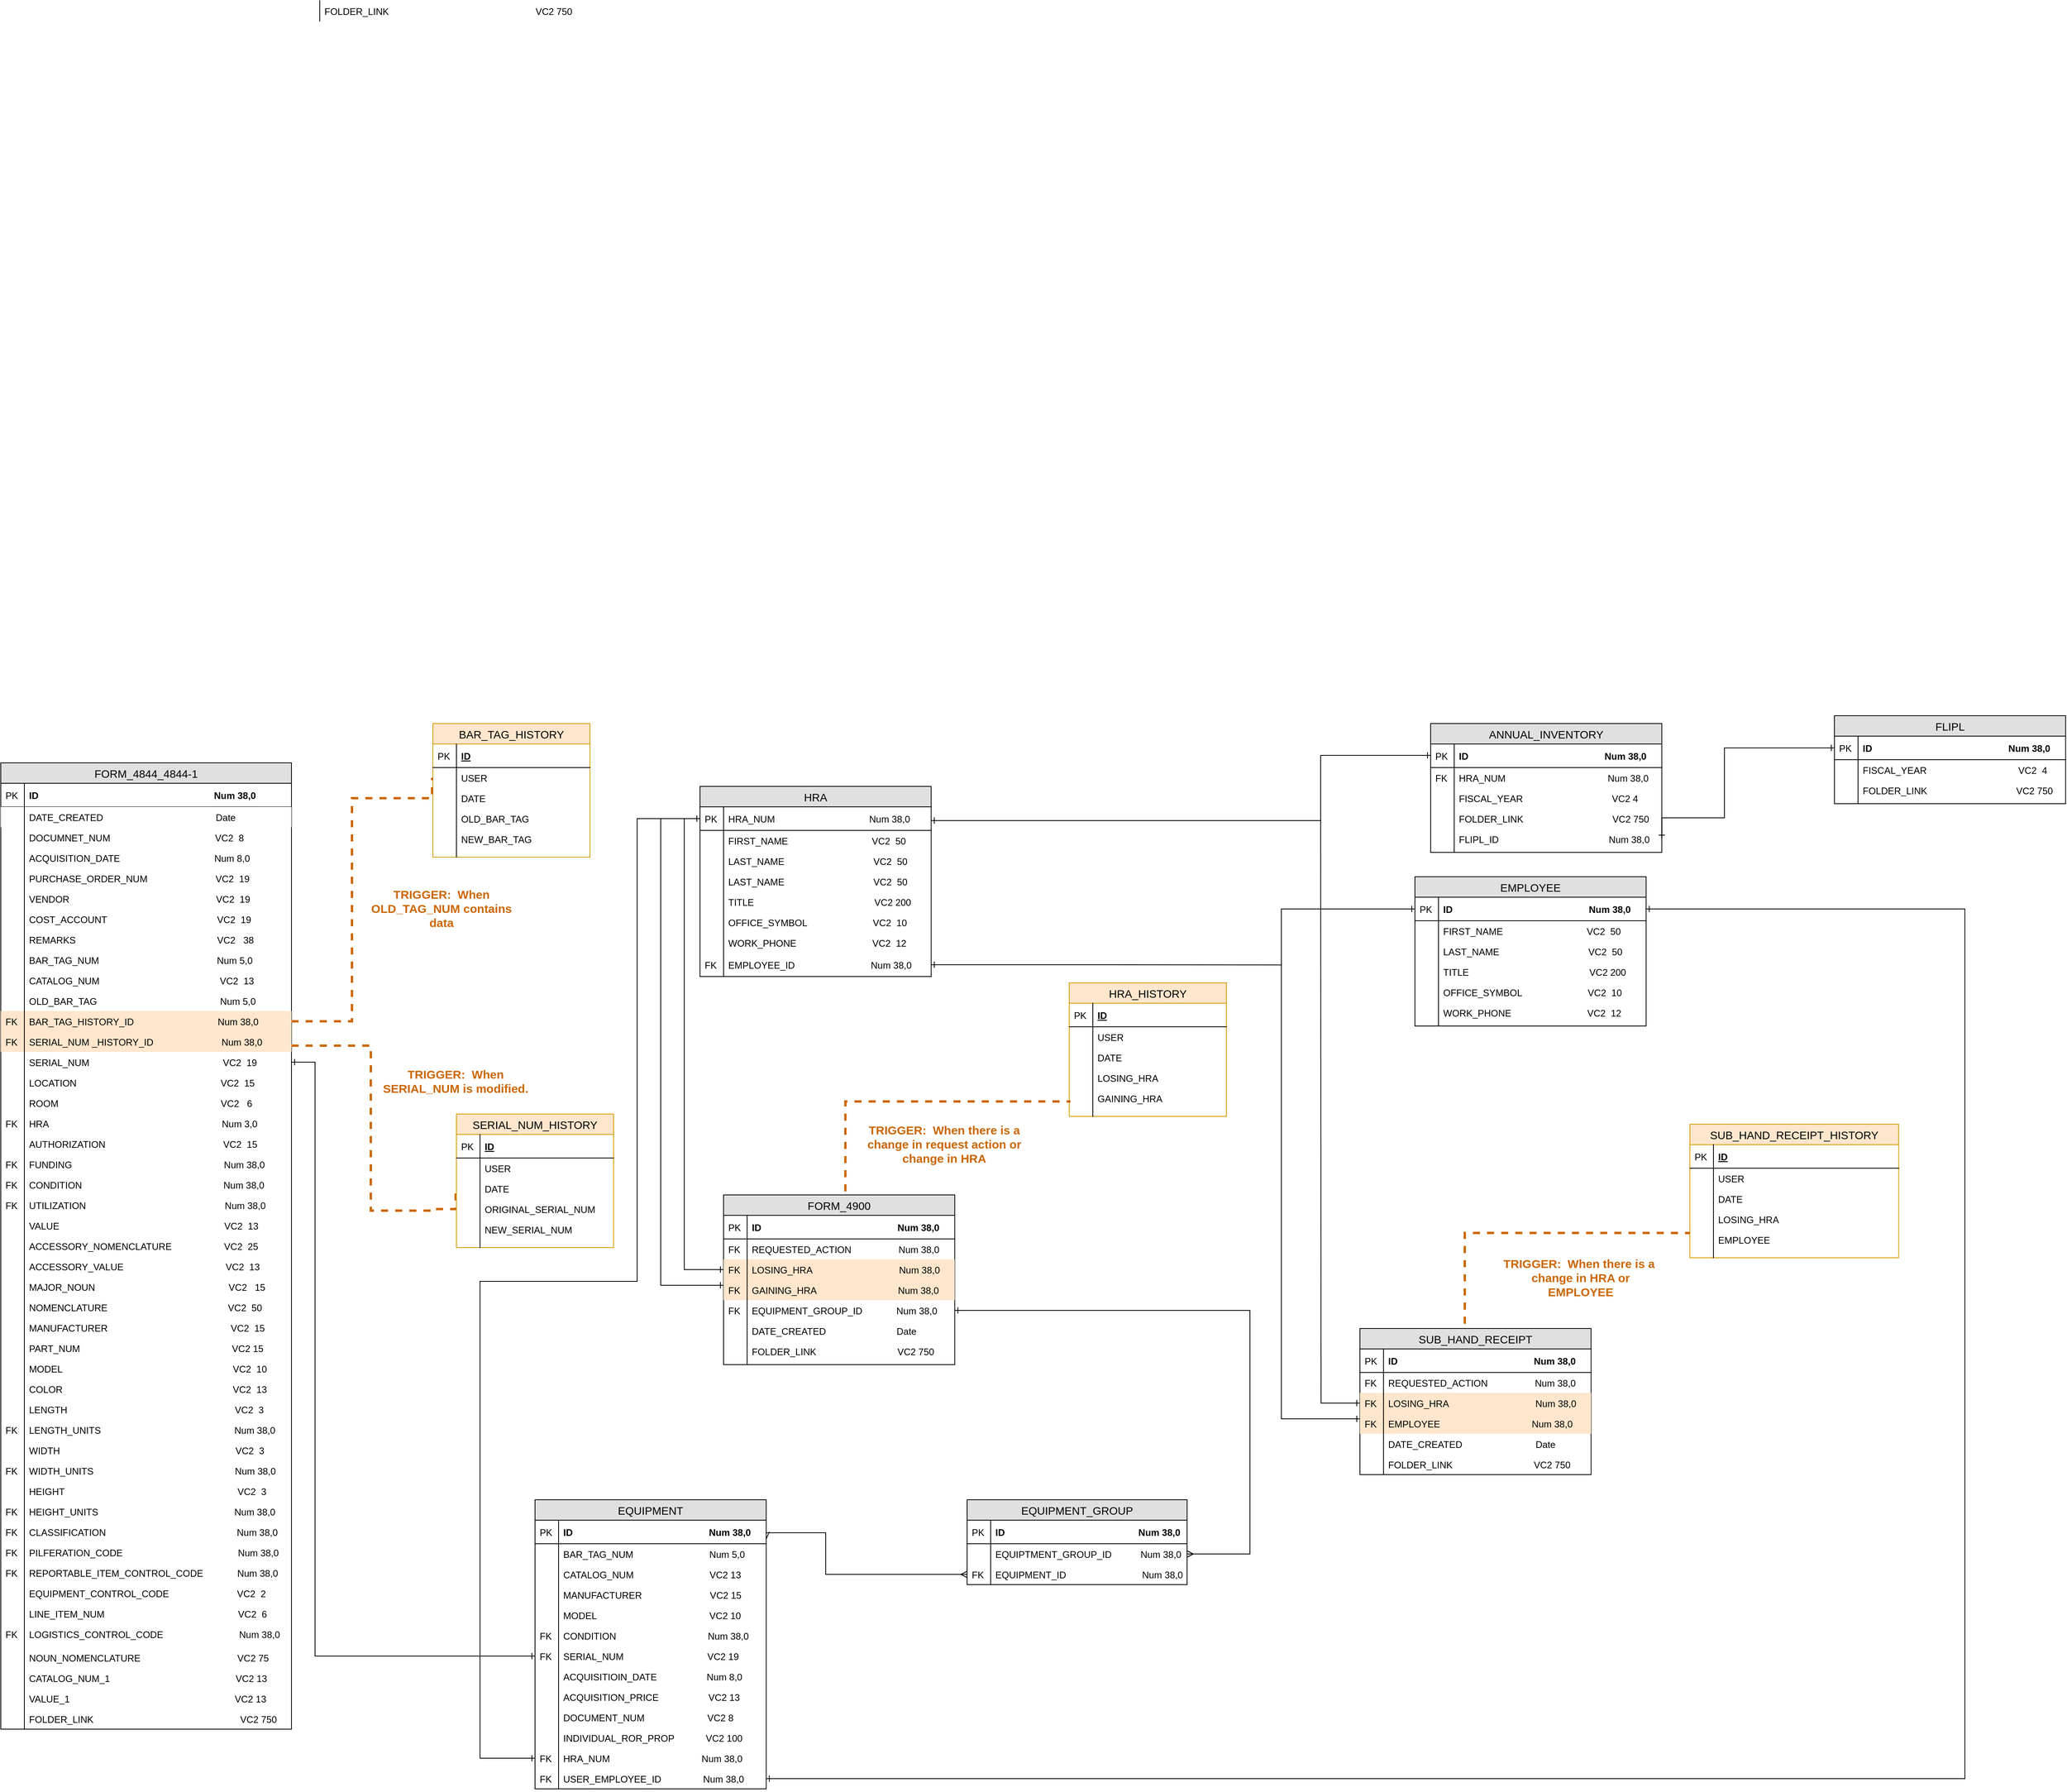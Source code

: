 <mxfile version="13.10.1" type="device"><diagram id="yT1qanF8pw-CyoYeuCvf" name="Page-1"><mxGraphModel dx="2076" dy="3435" grid="1" gridSize="10" guides="1" tooltips="1" connect="1" arrows="1" fold="1" page="1" pageScale="1" pageWidth="3300" pageHeight="2339" math="0" shadow="0"><root><mxCell id="0"/><mxCell id="1" parent="0"/><mxCell id="k5ll1_qvQfUNNrNXvMkj-83" value="ANNUAL_INVENTORY" style="swimlane;fontStyle=0;childLayout=stackLayout;horizontal=1;startSize=26;fillColor=#e0e0e0;horizontalStack=0;resizeParent=1;resizeParentMax=0;resizeLast=0;collapsible=1;marginBottom=0;swimlaneFillColor=#ffffff;align=center;fontSize=14;" parent="1" vertex="1"><mxGeometry x="1930" y="890" width="294.25" height="164" as="geometry"/></mxCell><mxCell id="k5ll1_qvQfUNNrNXvMkj-84" value="ID                                                    Num 38,0" style="shape=partialRectangle;top=0;left=0;right=0;bottom=1;align=left;verticalAlign=middle;fillColor=none;spacingLeft=34;spacingRight=4;overflow=hidden;rotatable=0;points=[[0,0.5],[1,0.5]];portConstraint=eastwest;dropTarget=0;fontStyle=1;fontSize=12;" parent="k5ll1_qvQfUNNrNXvMkj-83" vertex="1"><mxGeometry y="26" width="294.25" height="30" as="geometry"/></mxCell><mxCell id="k5ll1_qvQfUNNrNXvMkj-85" value="PK" style="shape=partialRectangle;top=0;left=0;bottom=0;fillColor=none;align=left;verticalAlign=middle;spacingLeft=4;spacingRight=4;overflow=hidden;rotatable=0;points=[];portConstraint=eastwest;part=1;fontSize=12;" parent="k5ll1_qvQfUNNrNXvMkj-84" vertex="1" connectable="0"><mxGeometry width="30" height="30" as="geometry"/></mxCell><mxCell id="k5ll1_qvQfUNNrNXvMkj-131" value="HRA_NUM                                       Num 38,0" style="shape=partialRectangle;top=0;left=0;right=0;bottom=0;align=left;verticalAlign=top;fillColor=none;spacingLeft=34;spacingRight=4;overflow=hidden;rotatable=0;points=[[0,0.5],[1,0.5]];portConstraint=eastwest;dropTarget=0;fontSize=12;strokeColor=#b85450;" parent="k5ll1_qvQfUNNrNXvMkj-83" vertex="1"><mxGeometry y="56" width="294.25" height="26" as="geometry"/></mxCell><mxCell id="k5ll1_qvQfUNNrNXvMkj-132" value="FK" style="shape=partialRectangle;top=0;left=0;bottom=0;fillColor=none;align=left;verticalAlign=top;spacingLeft=4;spacingRight=4;overflow=hidden;rotatable=0;points=[];portConstraint=eastwest;part=1;fontSize=12;" parent="k5ll1_qvQfUNNrNXvMkj-131" vertex="1" connectable="0"><mxGeometry width="30" height="26" as="geometry"/></mxCell><mxCell id="k5ll1_qvQfUNNrNXvMkj-140" value="FISCAL_YEAR                                  VC2 4 " style="shape=partialRectangle;top=0;left=0;right=0;bottom=0;align=left;verticalAlign=top;fillColor=none;spacingLeft=34;spacingRight=4;overflow=hidden;rotatable=0;points=[[0,0.5],[1,0.5]];portConstraint=eastwest;dropTarget=0;fontSize=12;strokeColor=#b85450;" parent="k5ll1_qvQfUNNrNXvMkj-83" vertex="1"><mxGeometry y="82" width="294.25" height="26" as="geometry"/></mxCell><mxCell id="k5ll1_qvQfUNNrNXvMkj-141" value="" style="shape=partialRectangle;top=0;left=0;bottom=0;fillColor=none;align=left;verticalAlign=top;spacingLeft=4;spacingRight=4;overflow=hidden;rotatable=0;points=[];portConstraint=eastwest;part=1;fontSize=12;" parent="k5ll1_qvQfUNNrNXvMkj-140" vertex="1" connectable="0"><mxGeometry width="30" height="26" as="geometry"/></mxCell><mxCell id="k5ll1_qvQfUNNrNXvMkj-88" value="FOLDER_LINK                                  VC2 750" style="shape=partialRectangle;top=0;left=0;right=0;bottom=0;align=left;verticalAlign=top;fillColor=none;spacingLeft=34;spacingRight=4;overflow=hidden;rotatable=0;points=[[0,0.5],[1,0.5]];portConstraint=eastwest;dropTarget=0;fontSize=12;strokeColor=#b85450;" parent="k5ll1_qvQfUNNrNXvMkj-83" vertex="1"><mxGeometry y="108" width="294.25" height="26" as="geometry"/></mxCell><mxCell id="k5ll1_qvQfUNNrNXvMkj-89" value="" style="shape=partialRectangle;top=0;left=0;bottom=0;fillColor=none;align=left;verticalAlign=top;spacingLeft=4;spacingRight=4;overflow=hidden;rotatable=0;points=[];portConstraint=eastwest;part=1;fontSize=12;" parent="k5ll1_qvQfUNNrNXvMkj-88" vertex="1" connectable="0"><mxGeometry width="30" height="26" as="geometry"/></mxCell><mxCell id="k5ll1_qvQfUNNrNXvMkj-102" value="FLIPL_ID                                          Num 38,0" style="shape=partialRectangle;top=0;left=0;right=0;bottom=0;align=left;verticalAlign=top;fillColor=none;spacingLeft=34;spacingRight=4;overflow=hidden;rotatable=0;points=[[0,0.5],[1,0.5]];portConstraint=eastwest;dropTarget=0;fontSize=12;" parent="k5ll1_qvQfUNNrNXvMkj-83" vertex="1"><mxGeometry y="134" width="294.25" height="26" as="geometry"/></mxCell><mxCell id="k5ll1_qvQfUNNrNXvMkj-103" value="" style="shape=partialRectangle;top=0;left=0;bottom=0;fillColor=none;align=left;verticalAlign=top;spacingLeft=4;spacingRight=4;overflow=hidden;rotatable=0;points=[];portConstraint=eastwest;part=1;fontSize=12;" parent="k5ll1_qvQfUNNrNXvMkj-102" vertex="1" connectable="0"><mxGeometry width="30" height="26" as="geometry"/></mxCell><mxCell id="k5ll1_qvQfUNNrNXvMkj-106" value="" style="shape=partialRectangle;top=0;left=0;right=0;bottom=0;align=left;verticalAlign=top;fillColor=none;spacingLeft=34;spacingRight=4;overflow=hidden;rotatable=0;points=[[0,0.5],[1,0.5]];portConstraint=eastwest;dropTarget=0;fontSize=12;" parent="k5ll1_qvQfUNNrNXvMkj-83" vertex="1"><mxGeometry y="160" width="294.25" height="4" as="geometry"/></mxCell><mxCell id="k5ll1_qvQfUNNrNXvMkj-107" value="" style="shape=partialRectangle;top=0;left=0;bottom=0;fillColor=none;align=left;verticalAlign=top;spacingLeft=4;spacingRight=4;overflow=hidden;rotatable=0;points=[];portConstraint=eastwest;part=1;fontSize=12;" parent="k5ll1_qvQfUNNrNXvMkj-106" vertex="1" connectable="0"><mxGeometry width="30" height="4" as="geometry"/></mxCell><mxCell id="k5ll1_qvQfUNNrNXvMkj-108" value="FLIPL" style="swimlane;fontStyle=0;childLayout=stackLayout;horizontal=1;startSize=26;fillColor=#e0e0e0;horizontalStack=0;resizeParent=1;resizeParentMax=0;resizeLast=0;collapsible=1;marginBottom=0;swimlaneFillColor=#ffffff;align=center;fontSize=14;" parent="1" vertex="1"><mxGeometry x="2444" y="880" width="294.25" height="112" as="geometry"/></mxCell><mxCell id="k5ll1_qvQfUNNrNXvMkj-109" value="ID                                                    Num 38,0" style="shape=partialRectangle;top=0;left=0;right=0;bottom=1;align=left;verticalAlign=middle;fillColor=none;spacingLeft=34;spacingRight=4;overflow=hidden;rotatable=0;points=[[0,0.5],[1,0.5]];portConstraint=eastwest;dropTarget=0;fontStyle=1;fontSize=12;" parent="k5ll1_qvQfUNNrNXvMkj-108" vertex="1"><mxGeometry y="26" width="294.25" height="30" as="geometry"/></mxCell><mxCell id="k5ll1_qvQfUNNrNXvMkj-110" value="PK" style="shape=partialRectangle;top=0;left=0;bottom=0;fillColor=none;align=left;verticalAlign=middle;spacingLeft=4;spacingRight=4;overflow=hidden;rotatable=0;points=[];portConstraint=eastwest;part=1;fontSize=12;" parent="k5ll1_qvQfUNNrNXvMkj-109" vertex="1" connectable="0"><mxGeometry width="30" height="30" as="geometry"/></mxCell><mxCell id="k5ll1_qvQfUNNrNXvMkj-111" value="FISCAL_YEAR                                   VC2  4" style="shape=partialRectangle;top=0;left=0;right=0;bottom=0;align=left;verticalAlign=top;fillColor=none;spacingLeft=34;spacingRight=4;overflow=hidden;rotatable=0;points=[[0,0.5],[1,0.5]];portConstraint=eastwest;dropTarget=0;fontSize=12;strokeColor=#b85450;" parent="k5ll1_qvQfUNNrNXvMkj-108" vertex="1"><mxGeometry y="56" width="294.25" height="26" as="geometry"/></mxCell><mxCell id="k5ll1_qvQfUNNrNXvMkj-112" value="" style="shape=partialRectangle;top=0;left=0;bottom=0;fillColor=none;align=left;verticalAlign=top;spacingLeft=4;spacingRight=4;overflow=hidden;rotatable=0;points=[];portConstraint=eastwest;part=1;fontSize=12;" parent="k5ll1_qvQfUNNrNXvMkj-111" vertex="1" connectable="0"><mxGeometry width="30" height="26" as="geometry"/></mxCell><mxCell id="e4V11xskoNZi_n296uGI-10" value="FOLDER_LINK                                  VC2 750" style="shape=partialRectangle;top=0;left=0;right=0;bottom=0;align=left;verticalAlign=top;fillColor=none;spacingLeft=34;spacingRight=4;overflow=hidden;rotatable=0;points=[[0,0.5],[1,0.5]];portConstraint=eastwest;dropTarget=0;fontSize=12;strokeColor=#b85450;" parent="k5ll1_qvQfUNNrNXvMkj-108" vertex="1"><mxGeometry y="82" width="294.25" height="26" as="geometry"/></mxCell><mxCell id="e4V11xskoNZi_n296uGI-11" value="" style="shape=partialRectangle;top=0;left=0;bottom=0;fillColor=none;align=left;verticalAlign=top;spacingLeft=4;spacingRight=4;overflow=hidden;rotatable=0;points=[];portConstraint=eastwest;part=1;fontSize=12;" parent="e4V11xskoNZi_n296uGI-10" vertex="1" connectable="0"><mxGeometry width="30" height="26" as="geometry"/></mxCell><mxCell id="k5ll1_qvQfUNNrNXvMkj-117" value="" style="shape=partialRectangle;top=0;left=0;right=0;bottom=0;align=left;verticalAlign=top;fillColor=none;spacingLeft=34;spacingRight=4;overflow=hidden;rotatable=0;points=[[0,0.5],[1,0.5]];portConstraint=eastwest;dropTarget=0;fontSize=12;" parent="k5ll1_qvQfUNNrNXvMkj-108" vertex="1"><mxGeometry y="108" width="294.25" height="4" as="geometry"/></mxCell><mxCell id="k5ll1_qvQfUNNrNXvMkj-118" value="" style="shape=partialRectangle;top=0;left=0;bottom=0;fillColor=none;align=left;verticalAlign=top;spacingLeft=4;spacingRight=4;overflow=hidden;rotatable=0;points=[];portConstraint=eastwest;part=1;fontSize=12;" parent="k5ll1_qvQfUNNrNXvMkj-117" vertex="1" connectable="0"><mxGeometry width="30" height="4" as="geometry"/></mxCell><mxCell id="k5ll1_qvQfUNNrNXvMkj-16" value="EMPLOYEE" style="swimlane;fontStyle=0;childLayout=stackLayout;horizontal=1;startSize=26;fillColor=#e0e0e0;horizontalStack=0;resizeParent=1;resizeParentMax=0;resizeLast=0;collapsible=1;marginBottom=0;swimlaneFillColor=#ffffff;align=center;fontSize=14;" parent="1" vertex="1"><mxGeometry x="1910" y="1085" width="294.25" height="190" as="geometry"/></mxCell><mxCell id="k5ll1_qvQfUNNrNXvMkj-17" value="ID                                                    Num 38,0" style="shape=partialRectangle;top=0;left=0;right=0;bottom=1;align=left;verticalAlign=middle;fillColor=none;spacingLeft=34;spacingRight=4;overflow=hidden;rotatable=0;points=[[0,0.5],[1,0.5]];portConstraint=eastwest;dropTarget=0;fontStyle=1;fontSize=12;" parent="k5ll1_qvQfUNNrNXvMkj-16" vertex="1"><mxGeometry y="26" width="294.25" height="30" as="geometry"/></mxCell><mxCell id="k5ll1_qvQfUNNrNXvMkj-18" value="PK" style="shape=partialRectangle;top=0;left=0;bottom=0;fillColor=none;align=left;verticalAlign=middle;spacingLeft=4;spacingRight=4;overflow=hidden;rotatable=0;points=[];portConstraint=eastwest;part=1;fontSize=12;" parent="k5ll1_qvQfUNNrNXvMkj-17" vertex="1" connectable="0"><mxGeometry width="30" height="30" as="geometry"/></mxCell><mxCell id="k5ll1_qvQfUNNrNXvMkj-21" value="FIRST_NAME                                VC2  50" style="shape=partialRectangle;top=0;left=0;right=0;bottom=0;align=left;verticalAlign=top;spacingLeft=34;spacingRight=4;overflow=hidden;rotatable=0;points=[[0,0.5],[1,0.5]];portConstraint=eastwest;dropTarget=0;fontSize=12;strokeColor=#b85450;fillColor=none;" parent="k5ll1_qvQfUNNrNXvMkj-16" vertex="1"><mxGeometry y="56" width="294.25" height="26" as="geometry"/></mxCell><mxCell id="k5ll1_qvQfUNNrNXvMkj-22" value="" style="shape=partialRectangle;top=0;left=0;bottom=0;fillColor=none;align=left;verticalAlign=top;spacingLeft=4;spacingRight=4;overflow=hidden;rotatable=0;points=[];portConstraint=eastwest;part=1;fontSize=12;" parent="k5ll1_qvQfUNNrNXvMkj-21" vertex="1" connectable="0"><mxGeometry width="30" height="26" as="geometry"/></mxCell><mxCell id="k5ll1_qvQfUNNrNXvMkj-23" value="LAST_NAME                                  VC2  50" style="shape=partialRectangle;top=0;left=0;right=0;bottom=0;align=left;verticalAlign=top;spacingLeft=34;spacingRight=4;overflow=hidden;rotatable=0;points=[[0,0.5],[1,0.5]];portConstraint=eastwest;dropTarget=0;fontSize=12;strokeColor=#b85450;fillColor=none;" parent="k5ll1_qvQfUNNrNXvMkj-16" vertex="1"><mxGeometry y="82" width="294.25" height="26" as="geometry"/></mxCell><mxCell id="k5ll1_qvQfUNNrNXvMkj-24" value="" style="shape=partialRectangle;top=0;left=0;bottom=0;fillColor=none;align=left;verticalAlign=top;spacingLeft=4;spacingRight=4;overflow=hidden;rotatable=0;points=[];portConstraint=eastwest;part=1;fontSize=12;" parent="k5ll1_qvQfUNNrNXvMkj-23" vertex="1" connectable="0"><mxGeometry width="30" height="26" as="geometry"/></mxCell><mxCell id="k5ll1_qvQfUNNrNXvMkj-25" value="TITLE                                              VC2 200" style="shape=partialRectangle;top=0;left=0;right=0;bottom=0;align=left;verticalAlign=top;fillColor=none;spacingLeft=34;spacingRight=4;overflow=hidden;rotatable=0;points=[[0,0.5],[1,0.5]];portConstraint=eastwest;dropTarget=0;fontSize=12;" parent="k5ll1_qvQfUNNrNXvMkj-16" vertex="1"><mxGeometry y="108" width="294.25" height="26" as="geometry"/></mxCell><mxCell id="k5ll1_qvQfUNNrNXvMkj-26" value="" style="shape=partialRectangle;top=0;left=0;bottom=0;fillColor=none;align=left;verticalAlign=top;spacingLeft=4;spacingRight=4;overflow=hidden;rotatable=0;points=[];portConstraint=eastwest;part=1;fontSize=12;" parent="k5ll1_qvQfUNNrNXvMkj-25" vertex="1" connectable="0"><mxGeometry width="30" height="26" as="geometry"/></mxCell><mxCell id="k5ll1_qvQfUNNrNXvMkj-27" value="OFFICE_SYMBOL                         VC2  10" style="shape=partialRectangle;top=0;left=0;right=0;bottom=0;align=left;verticalAlign=top;fillColor=none;spacingLeft=34;spacingRight=4;overflow=hidden;rotatable=0;points=[[0,0.5],[1,0.5]];portConstraint=eastwest;dropTarget=0;fontSize=12;" parent="k5ll1_qvQfUNNrNXvMkj-16" vertex="1"><mxGeometry y="134" width="294.25" height="26" as="geometry"/></mxCell><mxCell id="k5ll1_qvQfUNNrNXvMkj-28" value="" style="shape=partialRectangle;top=0;left=0;bottom=0;fillColor=none;align=left;verticalAlign=top;spacingLeft=4;spacingRight=4;overflow=hidden;rotatable=0;points=[];portConstraint=eastwest;part=1;fontSize=12;" parent="k5ll1_qvQfUNNrNXvMkj-27" vertex="1" connectable="0"><mxGeometry width="30" height="26" as="geometry"/></mxCell><mxCell id="k5ll1_qvQfUNNrNXvMkj-29" value="WORK_PHONE                             VC2  12" style="shape=partialRectangle;top=0;left=0;right=0;bottom=0;align=left;verticalAlign=top;fillColor=none;spacingLeft=34;spacingRight=4;overflow=hidden;rotatable=0;points=[[0,0.5],[1,0.5]];portConstraint=eastwest;dropTarget=0;fontSize=12;" parent="k5ll1_qvQfUNNrNXvMkj-16" vertex="1"><mxGeometry y="160" width="294.25" height="26" as="geometry"/></mxCell><mxCell id="k5ll1_qvQfUNNrNXvMkj-30" value="" style="shape=partialRectangle;top=0;left=0;bottom=0;fillColor=none;align=left;verticalAlign=top;spacingLeft=4;spacingRight=4;overflow=hidden;rotatable=0;points=[];portConstraint=eastwest;part=1;fontSize=12;" parent="k5ll1_qvQfUNNrNXvMkj-29" vertex="1" connectable="0"><mxGeometry width="30" height="26" as="geometry"/></mxCell><mxCell id="k5ll1_qvQfUNNrNXvMkj-31" value="" style="shape=partialRectangle;top=0;left=0;right=0;bottom=0;align=left;verticalAlign=top;fillColor=none;spacingLeft=34;spacingRight=4;overflow=hidden;rotatable=0;points=[[0,0.5],[1,0.5]];portConstraint=eastwest;dropTarget=0;fontSize=12;" parent="k5ll1_qvQfUNNrNXvMkj-16" vertex="1"><mxGeometry y="186" width="294.25" height="4" as="geometry"/></mxCell><mxCell id="k5ll1_qvQfUNNrNXvMkj-32" value="" style="shape=partialRectangle;top=0;left=0;bottom=0;fillColor=none;align=left;verticalAlign=top;spacingLeft=4;spacingRight=4;overflow=hidden;rotatable=0;points=[];portConstraint=eastwest;part=1;fontSize=12;" parent="k5ll1_qvQfUNNrNXvMkj-31" vertex="1" connectable="0"><mxGeometry width="30" height="4" as="geometry"/></mxCell><mxCell id="k5ll1_qvQfUNNrNXvMkj-58" value="BAR_TAG_HISTORY" style="swimlane;fontStyle=0;childLayout=stackLayout;horizontal=1;startSize=26;fillColor=#ffe6cc;horizontalStack=0;resizeParent=1;resizeParentMax=0;resizeLast=0;collapsible=1;marginBottom=0;swimlaneFillColor=#ffffff;align=center;fontSize=14;strokeColor=#d79b00;" parent="1" vertex="1"><mxGeometry x="660" y="890" width="200" height="170" as="geometry"/></mxCell><mxCell id="k5ll1_qvQfUNNrNXvMkj-59" value="ID" style="shape=partialRectangle;top=0;left=0;right=0;bottom=1;align=left;verticalAlign=middle;fillColor=none;spacingLeft=34;spacingRight=4;overflow=hidden;rotatable=0;points=[[0,0.5],[1,0.5]];portConstraint=eastwest;dropTarget=0;fontStyle=5;fontSize=12;" parent="k5ll1_qvQfUNNrNXvMkj-58" vertex="1"><mxGeometry y="26" width="200" height="30" as="geometry"/></mxCell><mxCell id="k5ll1_qvQfUNNrNXvMkj-60" value="PK" style="shape=partialRectangle;top=0;left=0;bottom=0;fillColor=none;align=left;verticalAlign=middle;spacingLeft=4;spacingRight=4;overflow=hidden;rotatable=0;points=[];portConstraint=eastwest;part=1;fontSize=12;" parent="k5ll1_qvQfUNNrNXvMkj-59" vertex="1" connectable="0"><mxGeometry width="30" height="30" as="geometry"/></mxCell><mxCell id="k5ll1_qvQfUNNrNXvMkj-63" value="USER" style="shape=partialRectangle;top=0;left=0;right=0;bottom=0;align=left;verticalAlign=top;fillColor=none;spacingLeft=34;spacingRight=4;overflow=hidden;rotatable=0;points=[[0,0.5],[1,0.5]];portConstraint=eastwest;dropTarget=0;fontSize=12;strokeColor=#000000;perimeterSpacing=1;" parent="k5ll1_qvQfUNNrNXvMkj-58" vertex="1"><mxGeometry y="56" width="200" height="26" as="geometry"/></mxCell><mxCell id="k5ll1_qvQfUNNrNXvMkj-64" value="" style="shape=partialRectangle;top=0;left=0;bottom=0;fillColor=none;align=left;verticalAlign=top;spacingLeft=4;spacingRight=4;overflow=hidden;rotatable=0;points=[];portConstraint=eastwest;part=1;fontSize=12;" parent="k5ll1_qvQfUNNrNXvMkj-63" vertex="1" connectable="0"><mxGeometry width="30" height="26" as="geometry"/></mxCell><mxCell id="k5ll1_qvQfUNNrNXvMkj-65" value="DATE" style="shape=partialRectangle;top=0;left=0;right=0;bottom=0;align=left;verticalAlign=top;fillColor=none;spacingLeft=34;spacingRight=4;overflow=hidden;rotatable=0;points=[[0,0.5],[1,0.5]];portConstraint=eastwest;dropTarget=0;fontSize=12;strokeColor=#000000;perimeterSpacing=1;" parent="k5ll1_qvQfUNNrNXvMkj-58" vertex="1"><mxGeometry y="82" width="200" height="26" as="geometry"/></mxCell><mxCell id="k5ll1_qvQfUNNrNXvMkj-66" value="" style="shape=partialRectangle;top=0;left=0;bottom=0;fillColor=none;align=left;verticalAlign=top;spacingLeft=4;spacingRight=4;overflow=hidden;rotatable=0;points=[];portConstraint=eastwest;part=1;fontSize=12;" parent="k5ll1_qvQfUNNrNXvMkj-65" vertex="1" connectable="0"><mxGeometry width="30" height="26" as="geometry"/></mxCell><mxCell id="k5ll1_qvQfUNNrNXvMkj-67" value="OLD_BAR_TAG" style="shape=partialRectangle;top=0;left=0;right=0;bottom=0;align=left;verticalAlign=top;fillColor=none;spacingLeft=34;spacingRight=4;overflow=hidden;rotatable=0;points=[[0,0.5],[1,0.5]];portConstraint=eastwest;dropTarget=0;fontSize=12;strokeColor=#000000;perimeterSpacing=1;" parent="k5ll1_qvQfUNNrNXvMkj-58" vertex="1"><mxGeometry y="108" width="200" height="26" as="geometry"/></mxCell><mxCell id="k5ll1_qvQfUNNrNXvMkj-68" value="" style="shape=partialRectangle;top=0;left=0;bottom=0;fillColor=none;align=left;verticalAlign=top;spacingLeft=4;spacingRight=4;overflow=hidden;rotatable=0;points=[];portConstraint=eastwest;part=1;fontSize=12;" parent="k5ll1_qvQfUNNrNXvMkj-67" vertex="1" connectable="0"><mxGeometry width="30" height="26" as="geometry"/></mxCell><mxCell id="k5ll1_qvQfUNNrNXvMkj-69" value="NEW_BAR_TAG" style="shape=partialRectangle;top=0;left=0;right=0;bottom=0;align=left;verticalAlign=top;fillColor=none;spacingLeft=34;spacingRight=4;overflow=hidden;rotatable=0;points=[[0,0.5],[1,0.5]];portConstraint=eastwest;dropTarget=0;fontSize=12;strokeColor=#000000;perimeterSpacing=1;" parent="k5ll1_qvQfUNNrNXvMkj-58" vertex="1"><mxGeometry y="134" width="200" height="26" as="geometry"/></mxCell><mxCell id="k5ll1_qvQfUNNrNXvMkj-70" value="" style="shape=partialRectangle;top=0;left=0;bottom=0;fillColor=none;align=left;verticalAlign=top;spacingLeft=4;spacingRight=4;overflow=hidden;rotatable=0;points=[];portConstraint=eastwest;part=1;fontSize=12;" parent="k5ll1_qvQfUNNrNXvMkj-69" vertex="1" connectable="0"><mxGeometry width="30" height="26" as="geometry"/></mxCell><mxCell id="k5ll1_qvQfUNNrNXvMkj-71" value="" style="shape=partialRectangle;top=0;left=0;right=0;bottom=0;align=left;verticalAlign=top;fillColor=none;spacingLeft=34;spacingRight=4;overflow=hidden;rotatable=0;points=[[0,0.5],[1,0.5]];portConstraint=eastwest;dropTarget=0;fontSize=12;strokeColor=#000000;" parent="k5ll1_qvQfUNNrNXvMkj-58" vertex="1"><mxGeometry y="160" width="200" height="10" as="geometry"/></mxCell><mxCell id="k5ll1_qvQfUNNrNXvMkj-72" value="" style="shape=partialRectangle;top=0;left=0;bottom=0;fillColor=none;align=left;verticalAlign=top;spacingLeft=4;spacingRight=4;overflow=hidden;rotatable=0;points=[];portConstraint=eastwest;part=1;fontSize=12;" parent="k5ll1_qvQfUNNrNXvMkj-71" vertex="1" connectable="0"><mxGeometry width="30" height="10" as="geometry"/></mxCell><mxCell id="yaPs-06PI9rz66lbd1C8-164" value="HRA_HISTORY" style="swimlane;fontStyle=0;childLayout=stackLayout;horizontal=1;startSize=26;fillColor=#ffe6cc;horizontalStack=0;resizeParent=1;resizeParentMax=0;resizeLast=0;collapsible=1;marginBottom=0;swimlaneFillColor=#ffffff;align=center;fontSize=14;strokeColor=#d79b00;" parent="1" vertex="1"><mxGeometry x="1470" y="1220" width="200" height="170" as="geometry"/></mxCell><mxCell id="yaPs-06PI9rz66lbd1C8-165" value="ID" style="shape=partialRectangle;top=0;left=0;right=0;bottom=1;align=left;verticalAlign=middle;fillColor=none;spacingLeft=34;spacingRight=4;overflow=hidden;rotatable=0;points=[[0,0.5],[1,0.5]];portConstraint=eastwest;dropTarget=0;fontStyle=5;fontSize=12;" parent="yaPs-06PI9rz66lbd1C8-164" vertex="1"><mxGeometry y="26" width="200" height="30" as="geometry"/></mxCell><mxCell id="yaPs-06PI9rz66lbd1C8-166" value="PK" style="shape=partialRectangle;top=0;left=0;bottom=0;fillColor=none;align=left;verticalAlign=middle;spacingLeft=4;spacingRight=4;overflow=hidden;rotatable=0;points=[];portConstraint=eastwest;part=1;fontSize=12;" parent="yaPs-06PI9rz66lbd1C8-165" vertex="1" connectable="0"><mxGeometry width="30" height="30" as="geometry"/></mxCell><mxCell id="yaPs-06PI9rz66lbd1C8-167" value="USER" style="shape=partialRectangle;top=0;left=0;right=0;bottom=0;align=left;verticalAlign=top;fillColor=none;spacingLeft=34;spacingRight=4;overflow=hidden;rotatable=0;points=[[0,0.5],[1,0.5]];portConstraint=eastwest;dropTarget=0;fontSize=12;strokeColor=#000000;perimeterSpacing=1;" parent="yaPs-06PI9rz66lbd1C8-164" vertex="1"><mxGeometry y="56" width="200" height="26" as="geometry"/></mxCell><mxCell id="yaPs-06PI9rz66lbd1C8-168" value="" style="shape=partialRectangle;top=0;left=0;bottom=0;fillColor=none;align=left;verticalAlign=top;spacingLeft=4;spacingRight=4;overflow=hidden;rotatable=0;points=[];portConstraint=eastwest;part=1;fontSize=12;" parent="yaPs-06PI9rz66lbd1C8-167" vertex="1" connectable="0"><mxGeometry width="30" height="26" as="geometry"/></mxCell><mxCell id="yaPs-06PI9rz66lbd1C8-169" value="DATE" style="shape=partialRectangle;top=0;left=0;right=0;bottom=0;align=left;verticalAlign=top;fillColor=none;spacingLeft=34;spacingRight=4;overflow=hidden;rotatable=0;points=[[0,0.5],[1,0.5]];portConstraint=eastwest;dropTarget=0;fontSize=12;strokeColor=#000000;perimeterSpacing=1;" parent="yaPs-06PI9rz66lbd1C8-164" vertex="1"><mxGeometry y="82" width="200" height="26" as="geometry"/></mxCell><mxCell id="yaPs-06PI9rz66lbd1C8-170" value="" style="shape=partialRectangle;top=0;left=0;bottom=0;fillColor=none;align=left;verticalAlign=top;spacingLeft=4;spacingRight=4;overflow=hidden;rotatable=0;points=[];portConstraint=eastwest;part=1;fontSize=12;" parent="yaPs-06PI9rz66lbd1C8-169" vertex="1" connectable="0"><mxGeometry width="30" height="26" as="geometry"/></mxCell><mxCell id="yaPs-06PI9rz66lbd1C8-177" value="LOSING_HRA" style="shape=partialRectangle;top=0;left=0;right=0;bottom=0;align=left;verticalAlign=top;fillColor=none;spacingLeft=34;spacingRight=4;overflow=hidden;rotatable=0;points=[[0,0.5],[1,0.5]];portConstraint=eastwest;dropTarget=0;fontSize=12;strokeColor=#000000;perimeterSpacing=1;" parent="yaPs-06PI9rz66lbd1C8-164" vertex="1"><mxGeometry y="108" width="200" height="26" as="geometry"/></mxCell><mxCell id="yaPs-06PI9rz66lbd1C8-178" value="" style="shape=partialRectangle;top=0;left=0;bottom=0;fillColor=none;align=left;verticalAlign=top;spacingLeft=4;spacingRight=4;overflow=hidden;rotatable=0;points=[];portConstraint=eastwest;part=1;fontSize=12;" parent="yaPs-06PI9rz66lbd1C8-177" vertex="1" connectable="0"><mxGeometry width="30" height="26" as="geometry"/></mxCell><mxCell id="yaPs-06PI9rz66lbd1C8-171" value="GAINING_HRA" style="shape=partialRectangle;top=0;left=0;right=0;bottom=0;align=left;verticalAlign=top;fillColor=none;spacingLeft=34;spacingRight=4;overflow=hidden;rotatable=0;points=[[0,0.5],[1,0.5]];portConstraint=eastwest;dropTarget=0;fontSize=12;strokeColor=#000000;perimeterSpacing=1;" parent="yaPs-06PI9rz66lbd1C8-164" vertex="1"><mxGeometry y="134" width="200" height="26" as="geometry"/></mxCell><mxCell id="yaPs-06PI9rz66lbd1C8-172" value="" style="shape=partialRectangle;top=0;left=0;bottom=0;fillColor=none;align=left;verticalAlign=top;spacingLeft=4;spacingRight=4;overflow=hidden;rotatable=0;points=[];portConstraint=eastwest;part=1;fontSize=12;" parent="yaPs-06PI9rz66lbd1C8-171" vertex="1" connectable="0"><mxGeometry width="30" height="26" as="geometry"/></mxCell><mxCell id="yaPs-06PI9rz66lbd1C8-175" value="" style="shape=partialRectangle;top=0;left=0;right=0;bottom=0;align=left;verticalAlign=top;fillColor=none;spacingLeft=34;spacingRight=4;overflow=hidden;rotatable=0;points=[[0,0.5],[1,0.5]];portConstraint=eastwest;dropTarget=0;fontSize=12;strokeColor=#000000;" parent="yaPs-06PI9rz66lbd1C8-164" vertex="1"><mxGeometry y="160" width="200" height="10" as="geometry"/></mxCell><mxCell id="yaPs-06PI9rz66lbd1C8-176" value="" style="shape=partialRectangle;top=0;left=0;bottom=0;fillColor=none;align=left;verticalAlign=top;spacingLeft=4;spacingRight=4;overflow=hidden;rotatable=0;points=[];portConstraint=eastwest;part=1;fontSize=12;" parent="yaPs-06PI9rz66lbd1C8-175" vertex="1" connectable="0"><mxGeometry width="30" height="10" as="geometry"/></mxCell><mxCell id="yaPs-06PI9rz66lbd1C8-99" value="FORM_4900" style="swimlane;fontStyle=0;childLayout=stackLayout;horizontal=1;startSize=26;fillColor=#e0e0e0;horizontalStack=0;resizeParent=1;resizeParentMax=0;resizeLast=0;collapsible=1;marginBottom=0;swimlaneFillColor=#ffffff;align=center;fontSize=14;" parent="1" vertex="1"><mxGeometry x="1030" y="1490" width="294.25" height="216" as="geometry"/></mxCell><mxCell id="yaPs-06PI9rz66lbd1C8-100" value="ID                                                    Num 38,0" style="shape=partialRectangle;top=0;left=0;right=0;bottom=1;align=left;verticalAlign=middle;fillColor=none;spacingLeft=34;spacingRight=4;overflow=hidden;rotatable=0;points=[[0,0.5],[1,0.5]];portConstraint=eastwest;dropTarget=0;fontStyle=1;fontSize=12;" parent="yaPs-06PI9rz66lbd1C8-99" vertex="1"><mxGeometry y="26" width="294.25" height="30" as="geometry"/></mxCell><mxCell id="yaPs-06PI9rz66lbd1C8-101" value="PK" style="shape=partialRectangle;top=0;left=0;bottom=0;fillColor=none;align=left;verticalAlign=middle;spacingLeft=4;spacingRight=4;overflow=hidden;rotatable=0;points=[];portConstraint=eastwest;part=1;fontSize=12;" parent="yaPs-06PI9rz66lbd1C8-100" vertex="1" connectable="0"><mxGeometry width="30" height="30" as="geometry"/></mxCell><mxCell id="yaPs-06PI9rz66lbd1C8-102" value="REQUESTED_ACTION                  Num 38,0" style="shape=partialRectangle;top=0;left=0;right=0;bottom=0;align=left;verticalAlign=top;fillColor=none;spacingLeft=34;spacingRight=4;overflow=hidden;rotatable=0;points=[[0,0.5],[1,0.5]];portConstraint=eastwest;dropTarget=0;fontSize=12;" parent="yaPs-06PI9rz66lbd1C8-99" vertex="1"><mxGeometry y="56" width="294.25" height="26" as="geometry"/></mxCell><mxCell id="yaPs-06PI9rz66lbd1C8-103" value="FK" style="shape=partialRectangle;top=0;left=0;bottom=0;fillColor=none;align=left;verticalAlign=top;spacingLeft=4;spacingRight=4;overflow=hidden;rotatable=0;points=[];portConstraint=eastwest;part=1;fontSize=12;" parent="yaPs-06PI9rz66lbd1C8-102" vertex="1" connectable="0"><mxGeometry width="30" height="26" as="geometry"/></mxCell><mxCell id="yaPs-06PI9rz66lbd1C8-104" value="LOSING_HRA                                 Num 38,0" style="shape=partialRectangle;top=0;left=0;right=0;bottom=0;align=left;verticalAlign=top;fillColor=#ffe6cc;spacingLeft=34;spacingRight=4;overflow=hidden;rotatable=0;points=[[0,0.5],[1,0.5]];portConstraint=eastwest;dropTarget=0;fontSize=12;strokeColor=#d79b00;" parent="yaPs-06PI9rz66lbd1C8-99" vertex="1"><mxGeometry y="82" width="294.25" height="26" as="geometry"/></mxCell><mxCell id="yaPs-06PI9rz66lbd1C8-105" value="FK" style="shape=partialRectangle;top=0;left=0;bottom=0;fillColor=none;align=left;verticalAlign=top;spacingLeft=4;spacingRight=4;overflow=hidden;rotatable=0;points=[];portConstraint=eastwest;part=1;fontSize=12;" parent="yaPs-06PI9rz66lbd1C8-104" vertex="1" connectable="0"><mxGeometry width="30" height="26" as="geometry"/></mxCell><mxCell id="yaPs-06PI9rz66lbd1C8-163" style="edgeStyle=orthogonalEdgeStyle;rounded=0;orthogonalLoop=1;jettySize=auto;html=1;endArrow=ERone;endFill=0;startArrow=ERone;startFill=0;entryX=0;entryY=0.5;entryDx=0;entryDy=0;exitX=0;exitY=0.5;exitDx=0;exitDy=0;" parent="yaPs-06PI9rz66lbd1C8-99" source="yaPs-06PI9rz66lbd1C8-53" edge="1"><mxGeometry relative="1" as="geometry"><mxPoint y="115" as="targetPoint"/><mxPoint x="-30.0" y="-451" as="sourcePoint"/><Array as="points"><mxPoint x="-80" y="-479"/><mxPoint x="-80" y="115"/></Array></mxGeometry></mxCell><mxCell id="yaPs-06PI9rz66lbd1C8-106" value="GAINING_HRA                               Num 38,0" style="shape=partialRectangle;top=0;left=0;right=0;bottom=0;align=left;verticalAlign=top;fillColor=#ffe6cc;spacingLeft=34;spacingRight=4;overflow=hidden;rotatable=0;points=[[0,0.5],[1,0.5]];portConstraint=eastwest;dropTarget=0;fontSize=12;strokeColor=#d79b00;" parent="yaPs-06PI9rz66lbd1C8-99" vertex="1"><mxGeometry y="108" width="294.25" height="26" as="geometry"/></mxCell><mxCell id="yaPs-06PI9rz66lbd1C8-107" value="FK" style="shape=partialRectangle;top=0;left=0;bottom=0;fillColor=none;align=left;verticalAlign=top;spacingLeft=4;spacingRight=4;overflow=hidden;rotatable=0;points=[];portConstraint=eastwest;part=1;fontSize=12;" parent="yaPs-06PI9rz66lbd1C8-106" vertex="1" connectable="0"><mxGeometry width="30" height="26" as="geometry"/></mxCell><mxCell id="e4V11xskoNZi_n296uGI-2" value="EQUIPMENT_GROUP_ID             Num 38,0" style="shape=partialRectangle;top=0;left=0;right=0;bottom=0;align=left;verticalAlign=top;fillColor=none;spacingLeft=34;spacingRight=4;overflow=hidden;rotatable=0;points=[[0,0.5],[1,0.5]];portConstraint=eastwest;dropTarget=0;fontSize=12;strokeColor=#b85450;" parent="yaPs-06PI9rz66lbd1C8-99" vertex="1"><mxGeometry y="134" width="294.25" height="26" as="geometry"/></mxCell><mxCell id="e4V11xskoNZi_n296uGI-3" value="FK" style="shape=partialRectangle;top=0;left=0;bottom=0;fillColor=none;align=left;verticalAlign=top;spacingLeft=4;spacingRight=4;overflow=hidden;rotatable=0;points=[];portConstraint=eastwest;part=1;fontSize=12;" parent="e4V11xskoNZi_n296uGI-2" vertex="1" connectable="0"><mxGeometry width="30" height="26" as="geometry"/></mxCell><mxCell id="k5ll1_qvQfUNNrNXvMkj-79" value="DATE_CREATED                           Date" style="shape=partialRectangle;top=0;left=0;right=0;bottom=0;align=left;verticalAlign=top;fillColor=none;spacingLeft=34;spacingRight=4;overflow=hidden;rotatable=0;points=[[0,0.5],[1,0.5]];portConstraint=eastwest;dropTarget=0;fontSize=12;strokeColor=#b85450;" parent="yaPs-06PI9rz66lbd1C8-99" vertex="1"><mxGeometry y="160" width="294.25" height="26" as="geometry"/></mxCell><mxCell id="k5ll1_qvQfUNNrNXvMkj-80" value="" style="shape=partialRectangle;top=0;left=0;bottom=0;fillColor=none;align=left;verticalAlign=top;spacingLeft=4;spacingRight=4;overflow=hidden;rotatable=0;points=[];portConstraint=eastwest;part=1;fontSize=12;" parent="k5ll1_qvQfUNNrNXvMkj-79" vertex="1" connectable="0"><mxGeometry width="30" height="26" as="geometry"/></mxCell><mxCell id="yaPs-06PI9rz66lbd1C8-120" value="FOLDER_LINK                               VC2 750" style="shape=partialRectangle;top=0;left=0;right=0;bottom=0;align=left;verticalAlign=top;fillColor=none;spacingLeft=34;spacingRight=4;overflow=hidden;rotatable=0;points=[[0,0.5],[1,0.5]];portConstraint=eastwest;dropTarget=0;fontSize=12;strokeColor=#b85450;" parent="yaPs-06PI9rz66lbd1C8-99" vertex="1"><mxGeometry y="186" width="294.25" height="26" as="geometry"/></mxCell><mxCell id="yaPs-06PI9rz66lbd1C8-121" value="" style="shape=partialRectangle;top=0;left=0;bottom=0;fillColor=none;align=left;verticalAlign=top;spacingLeft=4;spacingRight=4;overflow=hidden;rotatable=0;points=[];portConstraint=eastwest;part=1;fontSize=12;" parent="yaPs-06PI9rz66lbd1C8-120" vertex="1" connectable="0"><mxGeometry width="30" height="26" as="geometry"/></mxCell><mxCell id="yaPs-06PI9rz66lbd1C8-114" value="" style="shape=partialRectangle;top=0;left=0;right=0;bottom=0;align=left;verticalAlign=top;fillColor=none;spacingLeft=34;spacingRight=4;overflow=hidden;rotatable=0;points=[[0,0.5],[1,0.5]];portConstraint=eastwest;dropTarget=0;fontSize=12;" parent="yaPs-06PI9rz66lbd1C8-99" vertex="1"><mxGeometry y="212" width="294.25" height="4" as="geometry"/></mxCell><mxCell id="yaPs-06PI9rz66lbd1C8-115" value="" style="shape=partialRectangle;top=0;left=0;bottom=0;fillColor=none;align=left;verticalAlign=top;spacingLeft=4;spacingRight=4;overflow=hidden;rotatable=0;points=[];portConstraint=eastwest;part=1;fontSize=12;" parent="yaPs-06PI9rz66lbd1C8-114" vertex="1" connectable="0"><mxGeometry width="30" height="4" as="geometry"/></mxCell><mxCell id="yaPs-06PI9rz66lbd1C8-52" value="HRA" style="swimlane;fontStyle=0;childLayout=stackLayout;horizontal=1;startSize=26;fillColor=#e0e0e0;horizontalStack=0;resizeParent=1;resizeParentMax=0;resizeLast=0;collapsible=1;marginBottom=0;swimlaneFillColor=#ffffff;align=center;fontSize=14;" parent="1" vertex="1"><mxGeometry x="1000" y="970" width="294.25" height="242" as="geometry"/></mxCell><mxCell id="yaPs-06PI9rz66lbd1C8-53" value="HRA_NUM                                    Num 38,0" style="shape=partialRectangle;top=0;left=0;right=0;bottom=1;align=left;verticalAlign=middle;fillColor=none;spacingLeft=34;spacingRight=4;overflow=hidden;rotatable=0;points=[[0,0.5],[1,0.5]];portConstraint=eastwest;dropTarget=0;fontStyle=0;fontSize=12;" parent="yaPs-06PI9rz66lbd1C8-52" vertex="1"><mxGeometry y="26" width="294.25" height="30" as="geometry"/></mxCell><mxCell id="yaPs-06PI9rz66lbd1C8-54" value="PK" style="shape=partialRectangle;top=0;left=0;bottom=0;fillColor=none;align=left;verticalAlign=middle;spacingLeft=4;spacingRight=4;overflow=hidden;rotatable=0;points=[];portConstraint=eastwest;part=1;fontSize=12;" parent="yaPs-06PI9rz66lbd1C8-53" vertex="1" connectable="0"><mxGeometry width="30" height="30" as="geometry"/></mxCell><mxCell id="yaPs-06PI9rz66lbd1C8-57" value="FIRST_NAME                                VC2  50" style="shape=partialRectangle;top=0;left=0;right=0;bottom=0;align=left;verticalAlign=top;spacingLeft=34;spacingRight=4;overflow=hidden;rotatable=0;points=[[0,0.5],[1,0.5]];portConstraint=eastwest;dropTarget=0;fontSize=12;strokeColor=#b85450;perimeterSpacing=2;fillColor=none;" parent="yaPs-06PI9rz66lbd1C8-52" vertex="1"><mxGeometry y="56" width="294.25" height="26" as="geometry"/></mxCell><mxCell id="yaPs-06PI9rz66lbd1C8-58" value="" style="shape=partialRectangle;top=0;left=0;bottom=0;fillColor=none;align=left;verticalAlign=top;spacingLeft=4;spacingRight=4;overflow=hidden;rotatable=0;points=[];portConstraint=eastwest;part=1;fontSize=12;" parent="yaPs-06PI9rz66lbd1C8-57" vertex="1" connectable="0"><mxGeometry width="30" height="26" as="geometry"/></mxCell><mxCell id="5N0W-VnFJ3s6RjMvdqV6-15" value="LAST_NAME                                  VC2  50" style="shape=partialRectangle;top=0;left=0;right=0;bottom=0;align=left;verticalAlign=top;spacingLeft=34;spacingRight=4;overflow=hidden;rotatable=0;points=[[0,0.5],[1,0.5]];portConstraint=eastwest;dropTarget=0;fontSize=12;strokeColor=#b85450;fillColor=none;" parent="yaPs-06PI9rz66lbd1C8-52" vertex="1"><mxGeometry y="82" width="294.25" height="26" as="geometry"/></mxCell><mxCell id="5N0W-VnFJ3s6RjMvdqV6-16" value="" style="shape=partialRectangle;top=0;left=0;bottom=0;fillColor=none;align=left;verticalAlign=top;spacingLeft=4;spacingRight=4;overflow=hidden;rotatable=0;points=[];portConstraint=eastwest;part=1;fontSize=12;" parent="5N0W-VnFJ3s6RjMvdqV6-15" vertex="1" connectable="0"><mxGeometry width="30" height="26" as="geometry"/></mxCell><mxCell id="yaPs-06PI9rz66lbd1C8-59" value="LAST_NAME                                  VC2  50" style="shape=partialRectangle;top=0;left=0;right=0;bottom=0;align=left;verticalAlign=top;spacingLeft=34;spacingRight=4;overflow=hidden;rotatable=0;points=[[0,0.5],[1,0.5]];portConstraint=eastwest;dropTarget=0;fontSize=12;strokeColor=#b85450;fillColor=none;" parent="yaPs-06PI9rz66lbd1C8-52" vertex="1"><mxGeometry y="108" width="294.25" height="26" as="geometry"/></mxCell><mxCell id="yaPs-06PI9rz66lbd1C8-60" value="" style="shape=partialRectangle;top=0;left=0;bottom=0;fillColor=none;align=left;verticalAlign=top;spacingLeft=4;spacingRight=4;overflow=hidden;rotatable=0;points=[];portConstraint=eastwest;part=1;fontSize=12;" parent="yaPs-06PI9rz66lbd1C8-59" vertex="1" connectable="0"><mxGeometry width="30" height="26" as="geometry"/></mxCell><mxCell id="yaPs-06PI9rz66lbd1C8-61" value="TITLE                                              VC2 200" style="shape=partialRectangle;top=0;left=0;right=0;bottom=0;align=left;verticalAlign=top;fillColor=none;spacingLeft=34;spacingRight=4;overflow=hidden;rotatable=0;points=[[0,0.5],[1,0.5]];portConstraint=eastwest;dropTarget=0;fontSize=12;" parent="yaPs-06PI9rz66lbd1C8-52" vertex="1"><mxGeometry y="134" width="294.25" height="26" as="geometry"/></mxCell><mxCell id="yaPs-06PI9rz66lbd1C8-62" value="" style="shape=partialRectangle;top=0;left=0;bottom=0;fillColor=none;align=left;verticalAlign=top;spacingLeft=4;spacingRight=4;overflow=hidden;rotatable=0;points=[];portConstraint=eastwest;part=1;fontSize=12;" parent="yaPs-06PI9rz66lbd1C8-61" vertex="1" connectable="0"><mxGeometry width="30" height="26" as="geometry"/></mxCell><mxCell id="yaPs-06PI9rz66lbd1C8-63" value="OFFICE_SYMBOL                         VC2  10" style="shape=partialRectangle;top=0;left=0;right=0;bottom=0;align=left;verticalAlign=top;fillColor=none;spacingLeft=34;spacingRight=4;overflow=hidden;rotatable=0;points=[[0,0.5],[1,0.5]];portConstraint=eastwest;dropTarget=0;fontSize=12;" parent="yaPs-06PI9rz66lbd1C8-52" vertex="1"><mxGeometry y="160" width="294.25" height="26" as="geometry"/></mxCell><mxCell id="yaPs-06PI9rz66lbd1C8-64" value="" style="shape=partialRectangle;top=0;left=0;bottom=0;fillColor=none;align=left;verticalAlign=top;spacingLeft=4;spacingRight=4;overflow=hidden;rotatable=0;points=[];portConstraint=eastwest;part=1;fontSize=12;" parent="yaPs-06PI9rz66lbd1C8-63" vertex="1" connectable="0"><mxGeometry width="30" height="26" as="geometry"/></mxCell><mxCell id="e4V11xskoNZi_n296uGI-4" value="WORK_PHONE                             VC2  12" style="shape=partialRectangle;top=0;left=0;right=0;bottom=0;align=left;verticalAlign=top;fillColor=none;spacingLeft=34;spacingRight=4;overflow=hidden;rotatable=0;points=[[0,0.5],[1,0.5]];portConstraint=eastwest;dropTarget=0;fontSize=12;" parent="yaPs-06PI9rz66lbd1C8-52" vertex="1"><mxGeometry y="186" width="294.25" height="26" as="geometry"/></mxCell><mxCell id="e4V11xskoNZi_n296uGI-5" value="" style="shape=partialRectangle;top=0;left=0;bottom=0;fillColor=none;align=left;verticalAlign=top;spacingLeft=4;spacingRight=4;overflow=hidden;rotatable=0;points=[];portConstraint=eastwest;part=1;fontSize=12;" parent="e4V11xskoNZi_n296uGI-4" vertex="1" connectable="0"><mxGeometry width="30" height="26" as="geometry"/></mxCell><mxCell id="5N0W-VnFJ3s6RjMvdqV6-10" value="EMPLOYEE_ID                             Num 38,0" style="shape=partialRectangle;top=0;left=0;right=0;bottom=1;align=left;verticalAlign=middle;fillColor=none;spacingLeft=34;spacingRight=4;overflow=hidden;rotatable=0;points=[[0,0.5],[1,0.5]];portConstraint=eastwest;dropTarget=0;fontStyle=0;fontSize=12;" parent="yaPs-06PI9rz66lbd1C8-52" vertex="1"><mxGeometry y="212" width="294.25" height="30" as="geometry"/></mxCell><mxCell id="5N0W-VnFJ3s6RjMvdqV6-11" value="FK" style="shape=partialRectangle;top=0;left=0;bottom=0;fillColor=none;align=left;verticalAlign=middle;spacingLeft=4;spacingRight=4;overflow=hidden;rotatable=0;points=[];portConstraint=eastwest;part=1;fontSize=12;" parent="5N0W-VnFJ3s6RjMvdqV6-10" vertex="1" connectable="0"><mxGeometry width="30" height="30" as="geometry"/></mxCell><mxCell id="yaPs-06PI9rz66lbd1C8-1" value="FORM_4844_4844-1" style="swimlane;fontStyle=0;childLayout=stackLayout;horizontal=1;startSize=26;fillColor=#e0e0e0;horizontalStack=0;resizeParent=1;resizeParentMax=0;resizeLast=0;collapsible=1;marginBottom=0;swimlaneFillColor=#ffffff;align=center;fontSize=14;" parent="1" vertex="1"><mxGeometry x="110" y="940" width="370" height="1230" as="geometry"/></mxCell><mxCell id="yaPs-06PI9rz66lbd1C8-2" value="ID                                                                   Num 38,0" style="shape=partialRectangle;top=0;left=0;right=0;bottom=1;align=left;verticalAlign=middle;fillColor=none;spacingLeft=34;spacingRight=4;overflow=hidden;rotatable=0;points=[[0,0.5],[1,0.5]];portConstraint=eastwest;dropTarget=0;fontStyle=1;fontSize=12;" parent="yaPs-06PI9rz66lbd1C8-1" vertex="1"><mxGeometry y="26" width="370" height="30" as="geometry"/></mxCell><mxCell id="yaPs-06PI9rz66lbd1C8-3" value="PK" style="shape=partialRectangle;top=0;left=0;bottom=0;fillColor=none;align=left;verticalAlign=middle;spacingLeft=4;spacingRight=4;overflow=hidden;rotatable=0;points=[];portConstraint=eastwest;part=1;fontSize=12;" parent="yaPs-06PI9rz66lbd1C8-2" vertex="1" connectable="0"><mxGeometry width="30" height="30" as="geometry"/></mxCell><mxCell id="e4V11xskoNZi_n296uGI-12" value="DATE_CREATED                                           Date" style="shape=partialRectangle;top=0;left=0;right=0;bottom=0;align=left;verticalAlign=top;spacingLeft=34;spacingRight=4;overflow=hidden;rotatable=0;points=[[0,0.5],[1,0.5]];portConstraint=eastwest;dropTarget=0;fontSize=12;" parent="yaPs-06PI9rz66lbd1C8-1" vertex="1"><mxGeometry y="56" width="370" height="26" as="geometry"/></mxCell><mxCell id="e4V11xskoNZi_n296uGI-13" value="" style="shape=partialRectangle;top=0;left=0;bottom=0;fillColor=none;align=left;verticalAlign=top;spacingLeft=4;spacingRight=4;overflow=hidden;rotatable=0;points=[];portConstraint=eastwest;part=1;fontSize=12;" parent="e4V11xskoNZi_n296uGI-12" vertex="1" connectable="0"><mxGeometry width="30" height="26" as="geometry"/></mxCell><mxCell id="yaPs-06PI9rz66lbd1C8-4" value="DOCUMNET_NUM                                        VC2  8" style="shape=partialRectangle;top=0;left=0;right=0;bottom=0;align=left;verticalAlign=top;fillColor=none;spacingLeft=34;spacingRight=4;overflow=hidden;rotatable=0;points=[[0,0.5],[1,0.5]];portConstraint=eastwest;dropTarget=0;fontSize=12;" parent="yaPs-06PI9rz66lbd1C8-1" vertex="1"><mxGeometry y="82" width="370" height="26" as="geometry"/></mxCell><mxCell id="yaPs-06PI9rz66lbd1C8-5" value="" style="shape=partialRectangle;top=0;left=0;bottom=0;fillColor=none;align=left;verticalAlign=top;spacingLeft=4;spacingRight=4;overflow=hidden;rotatable=0;points=[];portConstraint=eastwest;part=1;fontSize=12;" parent="yaPs-06PI9rz66lbd1C8-4" vertex="1" connectable="0"><mxGeometry width="30" height="26" as="geometry"/></mxCell><mxCell id="yaPs-06PI9rz66lbd1C8-6" value="ACQUISITION_DATE                                    Num 8,0" style="shape=partialRectangle;top=0;left=0;right=0;bottom=0;align=left;verticalAlign=top;fillColor=none;spacingLeft=34;spacingRight=4;overflow=hidden;rotatable=0;points=[[0,0.5],[1,0.5]];portConstraint=eastwest;dropTarget=0;fontSize=12;strokeColor=#b85450;" parent="yaPs-06PI9rz66lbd1C8-1" vertex="1"><mxGeometry y="108" width="370" height="26" as="geometry"/></mxCell><mxCell id="yaPs-06PI9rz66lbd1C8-7" value="" style="shape=partialRectangle;top=0;left=0;bottom=0;fillColor=none;align=left;verticalAlign=top;spacingLeft=4;spacingRight=4;overflow=hidden;rotatable=0;points=[];portConstraint=eastwest;part=1;fontSize=12;" parent="yaPs-06PI9rz66lbd1C8-6" vertex="1" connectable="0"><mxGeometry width="30" height="26" as="geometry"/></mxCell><mxCell id="yaPs-06PI9rz66lbd1C8-8" value="PURCHASE_ORDER_NUM                          VC2  19" style="shape=partialRectangle;top=0;left=0;right=0;bottom=0;align=left;verticalAlign=top;fillColor=none;spacingLeft=34;spacingRight=4;overflow=hidden;rotatable=0;points=[[0,0.5],[1,0.5]];portConstraint=eastwest;dropTarget=0;fontSize=12;" parent="yaPs-06PI9rz66lbd1C8-1" vertex="1"><mxGeometry y="134" width="370" height="26" as="geometry"/></mxCell><mxCell id="yaPs-06PI9rz66lbd1C8-9" value="" style="shape=partialRectangle;top=0;left=0;bottom=0;fillColor=none;align=left;verticalAlign=top;spacingLeft=4;spacingRight=4;overflow=hidden;rotatable=0;points=[];portConstraint=eastwest;part=1;fontSize=12;" parent="yaPs-06PI9rz66lbd1C8-8" vertex="1" connectable="0"><mxGeometry width="30" height="26" as="geometry"/></mxCell><mxCell id="yaPs-06PI9rz66lbd1C8-10" value="VENDOR                                                        VC2  19" style="shape=partialRectangle;top=0;left=0;right=0;bottom=0;align=left;verticalAlign=top;fillColor=none;spacingLeft=34;spacingRight=4;overflow=hidden;rotatable=0;points=[[0,0.5],[1,0.5]];portConstraint=eastwest;dropTarget=0;fontSize=12;" parent="yaPs-06PI9rz66lbd1C8-1" vertex="1"><mxGeometry y="160" width="370" height="26" as="geometry"/></mxCell><mxCell id="yaPs-06PI9rz66lbd1C8-11" value="" style="shape=partialRectangle;top=0;left=0;bottom=0;fillColor=none;align=left;verticalAlign=top;spacingLeft=4;spacingRight=4;overflow=hidden;rotatable=0;points=[];portConstraint=eastwest;part=1;fontSize=12;" parent="yaPs-06PI9rz66lbd1C8-10" vertex="1" connectable="0"><mxGeometry width="30" height="26" as="geometry"/></mxCell><mxCell id="yaPs-06PI9rz66lbd1C8-12" value="COST_ACCOUNT                                          VC2  19" style="shape=partialRectangle;top=0;left=0;right=0;bottom=0;align=left;verticalAlign=top;fillColor=none;spacingLeft=34;spacingRight=4;overflow=hidden;rotatable=0;points=[[0,0.5],[1,0.5]];portConstraint=eastwest;dropTarget=0;fontSize=12;" parent="yaPs-06PI9rz66lbd1C8-1" vertex="1"><mxGeometry y="186" width="370" height="26" as="geometry"/></mxCell><mxCell id="yaPs-06PI9rz66lbd1C8-13" value="" style="shape=partialRectangle;top=0;left=0;bottom=0;fillColor=none;align=left;verticalAlign=top;spacingLeft=4;spacingRight=4;overflow=hidden;rotatable=0;points=[];portConstraint=eastwest;part=1;fontSize=12;" parent="yaPs-06PI9rz66lbd1C8-12" vertex="1" connectable="0"><mxGeometry width="30" height="26" as="geometry"/></mxCell><mxCell id="yaPs-06PI9rz66lbd1C8-14" value="REMARKS                                                      VC2   38" style="shape=partialRectangle;top=0;left=0;right=0;bottom=0;align=left;verticalAlign=top;fillColor=none;spacingLeft=34;spacingRight=4;overflow=hidden;rotatable=0;points=[[0,0.5],[1,0.5]];portConstraint=eastwest;dropTarget=0;fontSize=12;" parent="yaPs-06PI9rz66lbd1C8-1" vertex="1"><mxGeometry y="212" width="370" height="26" as="geometry"/></mxCell><mxCell id="yaPs-06PI9rz66lbd1C8-15" value="" style="shape=partialRectangle;top=0;left=0;bottom=0;fillColor=none;align=left;verticalAlign=top;spacingLeft=4;spacingRight=4;overflow=hidden;rotatable=0;points=[];portConstraint=eastwest;part=1;fontSize=12;" parent="yaPs-06PI9rz66lbd1C8-14" vertex="1" connectable="0"><mxGeometry width="30" height="26" as="geometry"/></mxCell><mxCell id="yaPs-06PI9rz66lbd1C8-28" value="BAR_TAG_NUM                                             Num 5,0" style="shape=partialRectangle;top=0;left=0;right=0;bottom=0;align=left;verticalAlign=top;spacingLeft=34;spacingRight=4;overflow=hidden;rotatable=0;points=[[0,0.5],[1,0.5]];portConstraint=eastwest;dropTarget=0;fontSize=12;strokeColor=#b85450;fillColor=none;" parent="yaPs-06PI9rz66lbd1C8-1" vertex="1"><mxGeometry y="238" width="370" height="26" as="geometry"/></mxCell><mxCell id="yaPs-06PI9rz66lbd1C8-29" value="" style="shape=partialRectangle;top=0;left=0;bottom=0;fillColor=none;align=left;verticalAlign=top;spacingLeft=4;spacingRight=4;overflow=hidden;rotatable=0;points=[];portConstraint=eastwest;part=1;fontSize=12;" parent="yaPs-06PI9rz66lbd1C8-28" vertex="1" connectable="0"><mxGeometry width="30" height="26" as="geometry"/></mxCell><mxCell id="k5ll1_qvQfUNNrNXvMkj-135" value="CATALOG_NUM                                              VC2  13" style="shape=partialRectangle;top=0;left=0;right=0;bottom=0;align=left;verticalAlign=top;fillColor=none;spacingLeft=34;spacingRight=4;overflow=hidden;rotatable=0;points=[[0,0.5],[1,0.5]];portConstraint=eastwest;dropTarget=0;fontSize=12;" parent="yaPs-06PI9rz66lbd1C8-1" vertex="1"><mxGeometry y="264" width="370" height="26" as="geometry"/></mxCell><mxCell id="k5ll1_qvQfUNNrNXvMkj-136" value="" style="shape=partialRectangle;top=0;left=0;bottom=0;fillColor=none;align=left;verticalAlign=top;spacingLeft=4;spacingRight=4;overflow=hidden;rotatable=0;points=[];portConstraint=eastwest;part=1;fontSize=12;" parent="k5ll1_qvQfUNNrNXvMkj-135" vertex="1" connectable="0"><mxGeometry width="30" height="26" as="geometry"/></mxCell><mxCell id="yaPs-06PI9rz66lbd1C8-16" value="OLD_BAR_TAG                                               Num 5,0" style="shape=partialRectangle;top=0;left=0;right=0;bottom=0;align=left;verticalAlign=top;fillColor=none;spacingLeft=34;spacingRight=4;overflow=hidden;rotatable=0;points=[[0,0.5],[1,0.5]];portConstraint=eastwest;dropTarget=0;fontSize=12;" parent="yaPs-06PI9rz66lbd1C8-1" vertex="1"><mxGeometry y="290" width="370" height="26" as="geometry"/></mxCell><mxCell id="yaPs-06PI9rz66lbd1C8-17" value="" style="shape=partialRectangle;top=0;left=0;bottom=0;fillColor=none;align=left;verticalAlign=top;spacingLeft=4;spacingRight=4;overflow=hidden;rotatable=0;points=[];portConstraint=eastwest;part=1;fontSize=12;" parent="yaPs-06PI9rz66lbd1C8-16" vertex="1" connectable="0"><mxGeometry width="30" height="26" as="geometry"/></mxCell><mxCell id="yaPs-06PI9rz66lbd1C8-18" value="BAR_TAG_HISTORY_ID                                Num 38,0" style="shape=partialRectangle;top=0;left=0;right=0;bottom=0;align=left;verticalAlign=top;fillColor=#ffe6cc;spacingLeft=34;spacingRight=4;overflow=hidden;rotatable=0;points=[[0,0.5],[1,0.5]];portConstraint=eastwest;dropTarget=0;fontSize=12;strokeColor=#d79b00;" parent="yaPs-06PI9rz66lbd1C8-1" vertex="1"><mxGeometry y="316" width="370" height="26" as="geometry"/></mxCell><mxCell id="yaPs-06PI9rz66lbd1C8-19" value="FK" style="shape=partialRectangle;top=0;left=0;bottom=0;fillColor=none;align=left;verticalAlign=top;spacingLeft=4;spacingRight=4;overflow=hidden;rotatable=0;points=[];portConstraint=eastwest;part=1;fontSize=12;" parent="yaPs-06PI9rz66lbd1C8-18" vertex="1" connectable="0"><mxGeometry width="30" height="26" as="geometry"/></mxCell><mxCell id="yaPs-06PI9rz66lbd1C8-26" value="SERIAL_NUM _HISTORY_ID                          Num 38,0" style="shape=partialRectangle;top=0;left=0;right=0;bottom=0;align=left;verticalAlign=top;fillColor=#ffe6cc;spacingLeft=34;spacingRight=4;overflow=hidden;rotatable=0;points=[[0,0.5],[1,0.5]];portConstraint=eastwest;dropTarget=0;fontSize=12;strokeColor=#d79b00;" parent="yaPs-06PI9rz66lbd1C8-1" vertex="1"><mxGeometry y="342" width="370" height="26" as="geometry"/></mxCell><mxCell id="yaPs-06PI9rz66lbd1C8-27" value="FK" style="shape=partialRectangle;top=0;left=0;bottom=0;fillColor=none;align=left;verticalAlign=top;spacingLeft=4;spacingRight=4;overflow=hidden;rotatable=0;points=[];portConstraint=eastwest;part=1;fontSize=12;" parent="yaPs-06PI9rz66lbd1C8-26" vertex="1" connectable="0"><mxGeometry width="30" height="26" as="geometry"/></mxCell><mxCell id="k5ll1_qvQfUNNrNXvMkj-133" value="SERIAL_NUM                                                   VC2  19" style="shape=partialRectangle;top=0;left=0;right=0;bottom=0;align=left;verticalAlign=top;fillColor=none;spacingLeft=34;spacingRight=4;overflow=hidden;rotatable=0;points=[[0,0.5],[1,0.5]];portConstraint=eastwest;dropTarget=0;fontSize=12;" parent="yaPs-06PI9rz66lbd1C8-1" vertex="1"><mxGeometry y="368" width="370" height="26" as="geometry"/></mxCell><mxCell id="k5ll1_qvQfUNNrNXvMkj-134" value="" style="shape=partialRectangle;top=0;left=0;bottom=0;fillColor=none;align=left;verticalAlign=top;spacingLeft=4;spacingRight=4;overflow=hidden;rotatable=0;points=[];portConstraint=eastwest;part=1;fontSize=12;" parent="k5ll1_qvQfUNNrNXvMkj-133" vertex="1" connectable="0"><mxGeometry width="30" height="26" as="geometry"/></mxCell><mxCell id="yaPs-06PI9rz66lbd1C8-34" value="LOCATION                                                       VC2  15" style="shape=partialRectangle;top=0;left=0;right=0;bottom=0;align=left;verticalAlign=top;fillColor=none;spacingLeft=34;spacingRight=4;overflow=hidden;rotatable=0;points=[[0,0.5],[1,0.5]];portConstraint=eastwest;dropTarget=0;fontSize=12;" parent="yaPs-06PI9rz66lbd1C8-1" vertex="1"><mxGeometry y="394" width="370" height="26" as="geometry"/></mxCell><mxCell id="yaPs-06PI9rz66lbd1C8-35" value="" style="shape=partialRectangle;top=0;left=0;bottom=0;fillColor=none;align=left;verticalAlign=top;spacingLeft=4;spacingRight=4;overflow=hidden;rotatable=0;points=[];portConstraint=eastwest;part=1;fontSize=12;" parent="yaPs-06PI9rz66lbd1C8-34" vertex="1" connectable="0"><mxGeometry width="30" height="26" as="geometry"/></mxCell><mxCell id="yaPs-06PI9rz66lbd1C8-32" value="ROOM                                                              VC2   6" style="shape=partialRectangle;top=0;left=0;right=0;bottom=0;align=left;verticalAlign=top;fillColor=none;spacingLeft=34;spacingRight=4;overflow=hidden;rotatable=0;points=[[0,0.5],[1,0.5]];portConstraint=eastwest;dropTarget=0;fontSize=12;" parent="yaPs-06PI9rz66lbd1C8-1" vertex="1"><mxGeometry y="420" width="370" height="26" as="geometry"/></mxCell><mxCell id="yaPs-06PI9rz66lbd1C8-33" value="" style="shape=partialRectangle;top=0;left=0;bottom=0;fillColor=none;align=left;verticalAlign=top;spacingLeft=4;spacingRight=4;overflow=hidden;rotatable=0;points=[];portConstraint=eastwest;part=1;fontSize=12;" parent="yaPs-06PI9rz66lbd1C8-32" vertex="1" connectable="0"><mxGeometry width="30" height="26" as="geometry"/></mxCell><mxCell id="yaPs-06PI9rz66lbd1C8-30" value="HRA                                                                  Num 3,0" style="shape=partialRectangle;top=0;left=0;right=0;bottom=0;align=left;verticalAlign=top;fillColor=none;spacingLeft=34;spacingRight=4;overflow=hidden;rotatable=0;points=[[0,0.5],[1,0.5]];portConstraint=eastwest;dropTarget=0;fontSize=12;" parent="yaPs-06PI9rz66lbd1C8-1" vertex="1"><mxGeometry y="446" width="370" height="26" as="geometry"/></mxCell><mxCell id="yaPs-06PI9rz66lbd1C8-31" value="FK" style="shape=partialRectangle;top=0;left=0;bottom=0;fillColor=none;align=left;verticalAlign=top;spacingLeft=4;spacingRight=4;overflow=hidden;rotatable=0;points=[];portConstraint=eastwest;part=1;fontSize=12;" parent="yaPs-06PI9rz66lbd1C8-30" vertex="1" connectable="0"><mxGeometry width="30" height="26" as="geometry"/></mxCell><mxCell id="yaPs-06PI9rz66lbd1C8-24" value="AUTHORIZATION                                             VC2  15" style="shape=partialRectangle;top=0;left=0;right=0;bottom=0;align=left;verticalAlign=top;fillColor=none;spacingLeft=34;spacingRight=4;overflow=hidden;rotatable=0;points=[[0,0.5],[1,0.5]];portConstraint=eastwest;dropTarget=0;fontSize=12;" parent="yaPs-06PI9rz66lbd1C8-1" vertex="1"><mxGeometry y="472" width="370" height="26" as="geometry"/></mxCell><mxCell id="yaPs-06PI9rz66lbd1C8-25" value="" style="shape=partialRectangle;top=0;left=0;bottom=0;fillColor=none;align=left;verticalAlign=top;spacingLeft=4;spacingRight=4;overflow=hidden;rotatable=0;points=[];portConstraint=eastwest;part=1;fontSize=12;" parent="yaPs-06PI9rz66lbd1C8-24" vertex="1" connectable="0"><mxGeometry width="30" height="26" as="geometry"/></mxCell><mxCell id="yaPs-06PI9rz66lbd1C8-40" value="FUNDING                                                          Num 38,0 " style="shape=partialRectangle;top=0;left=0;right=0;bottom=0;align=left;verticalAlign=top;fillColor=none;spacingLeft=34;spacingRight=4;overflow=hidden;rotatable=0;points=[[0,0.5],[1,0.5]];portConstraint=eastwest;dropTarget=0;fontSize=12;" parent="yaPs-06PI9rz66lbd1C8-1" vertex="1"><mxGeometry y="498" width="370" height="26" as="geometry"/></mxCell><mxCell id="yaPs-06PI9rz66lbd1C8-41" value="FK" style="shape=partialRectangle;top=0;left=0;bottom=0;fillColor=none;align=left;verticalAlign=top;spacingLeft=4;spacingRight=4;overflow=hidden;rotatable=0;points=[];portConstraint=eastwest;part=1;fontSize=12;" parent="yaPs-06PI9rz66lbd1C8-40" vertex="1" connectable="0"><mxGeometry width="30" height="26" as="geometry"/></mxCell><mxCell id="yaPs-06PI9rz66lbd1C8-46" value="CONDITION                                                      Num 38,0" style="shape=partialRectangle;top=0;left=0;right=0;bottom=0;align=left;verticalAlign=top;fillColor=none;spacingLeft=34;spacingRight=4;overflow=hidden;rotatable=0;points=[[0,0.5],[1,0.5]];portConstraint=eastwest;dropTarget=0;fontSize=12;" parent="yaPs-06PI9rz66lbd1C8-1" vertex="1"><mxGeometry y="524" width="370" height="26" as="geometry"/></mxCell><mxCell id="yaPs-06PI9rz66lbd1C8-47" value="FK" style="shape=partialRectangle;top=0;left=0;bottom=0;fillColor=none;align=left;verticalAlign=top;spacingLeft=4;spacingRight=4;overflow=hidden;rotatable=0;points=[];portConstraint=eastwest;part=1;fontSize=12;" parent="yaPs-06PI9rz66lbd1C8-46" vertex="1" connectable="0"><mxGeometry width="30" height="26" as="geometry"/></mxCell><mxCell id="yaPs-06PI9rz66lbd1C8-50" value="UTILIZATION                                                     Num 38,0" style="shape=partialRectangle;top=0;left=0;right=0;bottom=0;align=left;verticalAlign=top;fillColor=none;spacingLeft=34;spacingRight=4;overflow=hidden;rotatable=0;points=[[0,0.5],[1,0.5]];portConstraint=eastwest;dropTarget=0;fontSize=12;" parent="yaPs-06PI9rz66lbd1C8-1" vertex="1"><mxGeometry y="550" width="370" height="26" as="geometry"/></mxCell><mxCell id="yaPs-06PI9rz66lbd1C8-51" value="FK" style="shape=partialRectangle;top=0;left=0;bottom=0;fillColor=none;align=left;verticalAlign=top;spacingLeft=4;spacingRight=4;overflow=hidden;rotatable=0;points=[];portConstraint=eastwest;part=1;fontSize=12;" parent="yaPs-06PI9rz66lbd1C8-50" vertex="1" connectable="0"><mxGeometry width="30" height="26" as="geometry"/></mxCell><mxCell id="yaPs-06PI9rz66lbd1C8-48" value="VALUE                                                               VC2  13" style="shape=partialRectangle;top=0;left=0;right=0;bottom=0;align=left;verticalAlign=top;fillColor=none;spacingLeft=34;spacingRight=4;overflow=hidden;rotatable=0;points=[[0,0.5],[1,0.5]];portConstraint=eastwest;dropTarget=0;fontSize=12;" parent="yaPs-06PI9rz66lbd1C8-1" vertex="1"><mxGeometry y="576" width="370" height="26" as="geometry"/></mxCell><mxCell id="yaPs-06PI9rz66lbd1C8-49" value="" style="shape=partialRectangle;top=0;left=0;bottom=0;fillColor=none;align=left;verticalAlign=top;spacingLeft=4;spacingRight=4;overflow=hidden;rotatable=0;points=[];portConstraint=eastwest;part=1;fontSize=12;" parent="yaPs-06PI9rz66lbd1C8-48" vertex="1" connectable="0"><mxGeometry width="30" height="26" as="geometry"/></mxCell><mxCell id="yaPs-06PI9rz66lbd1C8-42" value="ACCESSORY_NOMENCLATURE                    VC2  25" style="shape=partialRectangle;top=0;left=0;right=0;bottom=0;align=left;verticalAlign=top;fillColor=none;spacingLeft=34;spacingRight=4;overflow=hidden;rotatable=0;points=[[0,0.5],[1,0.5]];portConstraint=eastwest;dropTarget=0;fontSize=12;" parent="yaPs-06PI9rz66lbd1C8-1" vertex="1"><mxGeometry y="602" width="370" height="26" as="geometry"/></mxCell><mxCell id="yaPs-06PI9rz66lbd1C8-43" value="" style="shape=partialRectangle;top=0;left=0;bottom=0;fillColor=none;align=left;verticalAlign=top;spacingLeft=4;spacingRight=4;overflow=hidden;rotatable=0;points=[];portConstraint=eastwest;part=1;fontSize=12;" parent="yaPs-06PI9rz66lbd1C8-42" vertex="1" connectable="0"><mxGeometry width="30" height="26" as="geometry"/></mxCell><mxCell id="yaPs-06PI9rz66lbd1C8-77" value="ACCESSORY_VALUE                                       VC2  13" style="shape=partialRectangle;top=0;left=0;right=0;bottom=0;align=left;verticalAlign=top;fillColor=none;spacingLeft=34;spacingRight=4;overflow=hidden;rotatable=0;points=[[0,0.5],[1,0.5]];portConstraint=eastwest;dropTarget=0;fontSize=12;" parent="yaPs-06PI9rz66lbd1C8-1" vertex="1"><mxGeometry y="628" width="370" height="26" as="geometry"/></mxCell><mxCell id="yaPs-06PI9rz66lbd1C8-78" value="" style="shape=partialRectangle;top=0;left=0;bottom=0;fillColor=none;align=left;verticalAlign=top;spacingLeft=4;spacingRight=4;overflow=hidden;rotatable=0;points=[];portConstraint=eastwest;part=1;fontSize=12;" parent="yaPs-06PI9rz66lbd1C8-77" vertex="1" connectable="0"><mxGeometry width="30" height="26" as="geometry"/></mxCell><mxCell id="yaPs-06PI9rz66lbd1C8-44" value="MAJOR_NOUN                                                   VC2   15" style="shape=partialRectangle;top=0;left=0;right=0;bottom=0;align=left;verticalAlign=top;fillColor=none;spacingLeft=34;spacingRight=4;overflow=hidden;rotatable=0;points=[[0,0.5],[1,0.5]];portConstraint=eastwest;dropTarget=0;fontSize=12;" parent="yaPs-06PI9rz66lbd1C8-1" vertex="1"><mxGeometry y="654" width="370" height="26" as="geometry"/></mxCell><mxCell id="yaPs-06PI9rz66lbd1C8-45" value="" style="shape=partialRectangle;top=0;left=0;bottom=0;fillColor=none;align=left;verticalAlign=top;spacingLeft=4;spacingRight=4;overflow=hidden;rotatable=0;points=[];portConstraint=eastwest;part=1;fontSize=12;" parent="yaPs-06PI9rz66lbd1C8-44" vertex="1" connectable="0"><mxGeometry width="30" height="26" as="geometry"/></mxCell><mxCell id="yaPs-06PI9rz66lbd1C8-75" value="NOMENCLATURE                                              VC2  50" style="shape=partialRectangle;top=0;left=0;right=0;bottom=0;align=left;verticalAlign=top;fillColor=none;spacingLeft=34;spacingRight=4;overflow=hidden;rotatable=0;points=[[0,0.5],[1,0.5]];portConstraint=eastwest;dropTarget=0;fontSize=12;" parent="yaPs-06PI9rz66lbd1C8-1" vertex="1"><mxGeometry y="680" width="370" height="26" as="geometry"/></mxCell><mxCell id="yaPs-06PI9rz66lbd1C8-76" value="" style="shape=partialRectangle;top=0;left=0;bottom=0;fillColor=none;align=left;verticalAlign=top;spacingLeft=4;spacingRight=4;overflow=hidden;rotatable=0;points=[];portConstraint=eastwest;part=1;fontSize=12;" parent="yaPs-06PI9rz66lbd1C8-75" vertex="1" connectable="0"><mxGeometry width="30" height="26" as="geometry"/></mxCell><mxCell id="yaPs-06PI9rz66lbd1C8-83" value="MANUFACTURER                                               VC2  15" style="shape=partialRectangle;top=0;left=0;right=0;bottom=0;align=left;verticalAlign=top;fillColor=none;spacingLeft=34;spacingRight=4;overflow=hidden;rotatable=0;points=[[0,0.5],[1,0.5]];portConstraint=eastwest;dropTarget=0;fontSize=12;" parent="yaPs-06PI9rz66lbd1C8-1" vertex="1"><mxGeometry y="706" width="370" height="26" as="geometry"/></mxCell><mxCell id="yaPs-06PI9rz66lbd1C8-84" value="" style="shape=partialRectangle;top=0;left=0;bottom=0;fillColor=none;align=left;verticalAlign=top;spacingLeft=4;spacingRight=4;overflow=hidden;rotatable=0;points=[];portConstraint=eastwest;part=1;fontSize=12;" parent="yaPs-06PI9rz66lbd1C8-83" vertex="1" connectable="0"><mxGeometry width="30" height="26" as="geometry"/></mxCell><mxCell id="yaPs-06PI9rz66lbd1C8-81" value="PART_NUM                                                          VC2 15" style="shape=partialRectangle;top=0;left=0;right=0;bottom=0;align=left;verticalAlign=top;fillColor=none;spacingLeft=34;spacingRight=4;overflow=hidden;rotatable=0;points=[[0,0.5],[1,0.5]];portConstraint=eastwest;dropTarget=0;fontSize=12;" parent="yaPs-06PI9rz66lbd1C8-1" vertex="1"><mxGeometry y="732" width="370" height="26" as="geometry"/></mxCell><mxCell id="yaPs-06PI9rz66lbd1C8-82" value="" style="shape=partialRectangle;top=0;left=0;bottom=0;fillColor=none;align=left;verticalAlign=top;spacingLeft=4;spacingRight=4;overflow=hidden;rotatable=0;points=[];portConstraint=eastwest;part=1;fontSize=12;" parent="yaPs-06PI9rz66lbd1C8-81" vertex="1" connectable="0"><mxGeometry width="30" height="26" as="geometry"/></mxCell><mxCell id="yaPs-06PI9rz66lbd1C8-79" value="MODEL                                                                 VC2  10" style="shape=partialRectangle;top=0;left=0;right=0;bottom=0;align=left;verticalAlign=top;fillColor=none;spacingLeft=34;spacingRight=4;overflow=hidden;rotatable=0;points=[[0,0.5],[1,0.5]];portConstraint=eastwest;dropTarget=0;fontSize=12;" parent="yaPs-06PI9rz66lbd1C8-1" vertex="1"><mxGeometry y="758" width="370" height="26" as="geometry"/></mxCell><mxCell id="yaPs-06PI9rz66lbd1C8-80" value="" style="shape=partialRectangle;top=0;left=0;bottom=0;fillColor=none;align=left;verticalAlign=top;spacingLeft=4;spacingRight=4;overflow=hidden;rotatable=0;points=[];portConstraint=eastwest;part=1;fontSize=12;" parent="yaPs-06PI9rz66lbd1C8-79" vertex="1" connectable="0"><mxGeometry width="30" height="26" as="geometry"/></mxCell><mxCell id="yaPs-06PI9rz66lbd1C8-73" value="COLOR                                                                 VC2  13" style="shape=partialRectangle;top=0;left=0;right=0;bottom=0;align=left;verticalAlign=top;fillColor=none;spacingLeft=34;spacingRight=4;overflow=hidden;rotatable=0;points=[[0,0.5],[1,0.5]];portConstraint=eastwest;dropTarget=0;fontSize=12;" parent="yaPs-06PI9rz66lbd1C8-1" vertex="1"><mxGeometry y="784" width="370" height="26" as="geometry"/></mxCell><mxCell id="yaPs-06PI9rz66lbd1C8-74" value="" style="shape=partialRectangle;top=0;left=0;bottom=0;fillColor=none;align=left;verticalAlign=top;spacingLeft=4;spacingRight=4;overflow=hidden;rotatable=0;points=[];portConstraint=eastwest;part=1;fontSize=12;" parent="yaPs-06PI9rz66lbd1C8-73" vertex="1" connectable="0"><mxGeometry width="30" height="26" as="geometry"/></mxCell><mxCell id="yaPs-06PI9rz66lbd1C8-328" value="LENGTH                                                                VC2  3" style="shape=partialRectangle;top=0;left=0;right=0;bottom=0;align=left;verticalAlign=top;fillColor=none;spacingLeft=34;spacingRight=4;overflow=hidden;rotatable=0;points=[[0,0.5],[1,0.5]];portConstraint=eastwest;dropTarget=0;fontSize=12;" parent="yaPs-06PI9rz66lbd1C8-1" vertex="1"><mxGeometry y="810" width="370" height="26" as="geometry"/></mxCell><mxCell id="yaPs-06PI9rz66lbd1C8-329" value="" style="shape=partialRectangle;top=0;left=0;bottom=0;fillColor=none;align=left;verticalAlign=top;spacingLeft=4;spacingRight=4;overflow=hidden;rotatable=0;points=[];portConstraint=eastwest;part=1;fontSize=12;" parent="yaPs-06PI9rz66lbd1C8-328" vertex="1" connectable="0"><mxGeometry width="30" height="26" as="geometry"/></mxCell><mxCell id="yaPs-06PI9rz66lbd1C8-71" value="LENGTH_UNITS                                                   Num 38,0" style="shape=partialRectangle;top=0;left=0;right=0;bottom=0;align=left;verticalAlign=top;fillColor=none;spacingLeft=34;spacingRight=4;overflow=hidden;rotatable=0;points=[[0,0.5],[1,0.5]];portConstraint=eastwest;dropTarget=0;fontSize=12;" parent="yaPs-06PI9rz66lbd1C8-1" vertex="1"><mxGeometry y="836" width="370" height="26" as="geometry"/></mxCell><mxCell id="yaPs-06PI9rz66lbd1C8-72" value="FK" style="shape=partialRectangle;top=0;left=0;bottom=0;fillColor=none;align=left;verticalAlign=top;spacingLeft=4;spacingRight=4;overflow=hidden;rotatable=0;points=[];portConstraint=eastwest;part=1;fontSize=12;" parent="yaPs-06PI9rz66lbd1C8-71" vertex="1" connectable="0"><mxGeometry width="30" height="26" as="geometry"/></mxCell><mxCell id="yaPs-06PI9rz66lbd1C8-330" value="WIDTH                                                                   VC2  3" style="shape=partialRectangle;top=0;left=0;right=0;bottom=0;align=left;verticalAlign=top;fillColor=none;spacingLeft=34;spacingRight=4;overflow=hidden;rotatable=0;points=[[0,0.5],[1,0.5]];portConstraint=eastwest;dropTarget=0;fontSize=12;" parent="yaPs-06PI9rz66lbd1C8-1" vertex="1"><mxGeometry y="862" width="370" height="26" as="geometry"/></mxCell><mxCell id="yaPs-06PI9rz66lbd1C8-331" value="" style="shape=partialRectangle;top=0;left=0;bottom=0;fillColor=none;align=left;verticalAlign=top;spacingLeft=4;spacingRight=4;overflow=hidden;rotatable=0;points=[];portConstraint=eastwest;part=1;fontSize=12;" parent="yaPs-06PI9rz66lbd1C8-330" vertex="1" connectable="0"><mxGeometry width="30" height="26" as="geometry"/></mxCell><mxCell id="yaPs-06PI9rz66lbd1C8-36" value="WIDTH_UNITS                                                      Num 38,0" style="shape=partialRectangle;top=0;left=0;right=0;bottom=0;align=left;verticalAlign=top;fillColor=none;spacingLeft=34;spacingRight=4;overflow=hidden;rotatable=0;points=[[0,0.5],[1,0.5]];portConstraint=eastwest;dropTarget=0;fontSize=12;" parent="yaPs-06PI9rz66lbd1C8-1" vertex="1"><mxGeometry y="888" width="370" height="26" as="geometry"/></mxCell><mxCell id="yaPs-06PI9rz66lbd1C8-37" value="FK" style="shape=partialRectangle;top=0;left=0;bottom=0;fillColor=none;align=left;verticalAlign=top;spacingLeft=4;spacingRight=4;overflow=hidden;rotatable=0;points=[];portConstraint=eastwest;part=1;fontSize=12;" parent="yaPs-06PI9rz66lbd1C8-36" vertex="1" connectable="0"><mxGeometry width="30" height="26" as="geometry"/></mxCell><mxCell id="yaPs-06PI9rz66lbd1C8-332" value="HEIGHT                                                                  VC2  3" style="shape=partialRectangle;top=0;left=0;right=0;bottom=0;align=left;verticalAlign=top;fillColor=none;spacingLeft=34;spacingRight=4;overflow=hidden;rotatable=0;points=[[0,0.5],[1,0.5]];portConstraint=eastwest;dropTarget=0;fontSize=12;" parent="yaPs-06PI9rz66lbd1C8-1" vertex="1"><mxGeometry y="914" width="370" height="26" as="geometry"/></mxCell><mxCell id="yaPs-06PI9rz66lbd1C8-333" value="" style="shape=partialRectangle;top=0;left=0;bottom=0;fillColor=none;align=left;verticalAlign=top;spacingLeft=4;spacingRight=4;overflow=hidden;rotatable=0;points=[];portConstraint=eastwest;part=1;fontSize=12;" parent="yaPs-06PI9rz66lbd1C8-332" vertex="1" connectable="0"><mxGeometry width="30" height="26" as="geometry"/></mxCell><mxCell id="yaPs-06PI9rz66lbd1C8-22" value="HEIGHT_UNITS                                                    Num 38,0" style="shape=partialRectangle;top=0;left=0;right=0;bottom=0;align=left;verticalAlign=top;fillColor=none;spacingLeft=34;spacingRight=4;overflow=hidden;rotatable=0;points=[[0,0.5],[1,0.5]];portConstraint=eastwest;dropTarget=0;fontSize=12;" parent="yaPs-06PI9rz66lbd1C8-1" vertex="1"><mxGeometry y="940" width="370" height="26" as="geometry"/></mxCell><mxCell id="yaPs-06PI9rz66lbd1C8-23" value="FK" style="shape=partialRectangle;top=0;left=0;bottom=0;fillColor=none;align=left;verticalAlign=top;spacingLeft=4;spacingRight=4;overflow=hidden;rotatable=0;points=[];portConstraint=eastwest;part=1;fontSize=12;" parent="yaPs-06PI9rz66lbd1C8-22" vertex="1" connectable="0"><mxGeometry width="30" height="26" as="geometry"/></mxCell><mxCell id="yaPs-06PI9rz66lbd1C8-93" value="CLASSIFICATION                                                  Num 38,0" style="shape=partialRectangle;top=0;left=0;right=0;bottom=0;align=left;verticalAlign=top;fillColor=none;spacingLeft=34;spacingRight=4;overflow=hidden;rotatable=0;points=[[0,0.5],[1,0.5]];portConstraint=eastwest;dropTarget=0;fontSize=12;" parent="yaPs-06PI9rz66lbd1C8-1" vertex="1"><mxGeometry y="966" width="370" height="26" as="geometry"/></mxCell><mxCell id="yaPs-06PI9rz66lbd1C8-94" value="FK" style="shape=partialRectangle;top=0;left=0;bottom=0;fillColor=none;align=left;verticalAlign=top;spacingLeft=4;spacingRight=4;overflow=hidden;rotatable=0;points=[];portConstraint=eastwest;part=1;fontSize=12;" parent="yaPs-06PI9rz66lbd1C8-93" vertex="1" connectable="0"><mxGeometry width="30" height="26" as="geometry"/></mxCell><mxCell id="yaPs-06PI9rz66lbd1C8-91" value="PILFERATION_CODE                                            Num 38,0" style="shape=partialRectangle;top=0;left=0;right=0;bottom=0;align=left;verticalAlign=top;fillColor=none;spacingLeft=34;spacingRight=4;overflow=hidden;rotatable=0;points=[[0,0.5],[1,0.5]];portConstraint=eastwest;dropTarget=0;fontSize=12;" parent="yaPs-06PI9rz66lbd1C8-1" vertex="1"><mxGeometry y="992" width="370" height="26" as="geometry"/></mxCell><mxCell id="yaPs-06PI9rz66lbd1C8-92" value="FK" style="shape=partialRectangle;top=0;left=0;bottom=0;fillColor=none;align=left;verticalAlign=top;spacingLeft=4;spacingRight=4;overflow=hidden;rotatable=0;points=[];portConstraint=eastwest;part=1;fontSize=12;" parent="yaPs-06PI9rz66lbd1C8-91" vertex="1" connectable="0"><mxGeometry width="30" height="26" as="geometry"/></mxCell><mxCell id="yaPs-06PI9rz66lbd1C8-97" value="REPORTABLE_ITEM_CONTROL_CODE             Num 38,0" style="shape=partialRectangle;top=0;left=0;right=0;bottom=0;align=left;verticalAlign=top;fillColor=none;spacingLeft=34;spacingRight=4;overflow=hidden;rotatable=0;points=[[0,0.5],[1,0.5]];portConstraint=eastwest;dropTarget=0;fontSize=12;" parent="yaPs-06PI9rz66lbd1C8-1" vertex="1"><mxGeometry y="1018" width="370" height="26" as="geometry"/></mxCell><mxCell id="yaPs-06PI9rz66lbd1C8-98" value="FK" style="shape=partialRectangle;top=0;left=0;bottom=0;fillColor=none;align=left;verticalAlign=top;spacingLeft=4;spacingRight=4;overflow=hidden;rotatable=0;points=[];portConstraint=eastwest;part=1;fontSize=12;" parent="yaPs-06PI9rz66lbd1C8-97" vertex="1" connectable="0"><mxGeometry width="30" height="26" as="geometry"/></mxCell><mxCell id="yaPs-06PI9rz66lbd1C8-89" value="EQUIPMENT_CONTROL_CODE                          VC2  2" style="shape=partialRectangle;top=0;left=0;right=0;bottom=0;align=left;verticalAlign=top;fillColor=none;spacingLeft=34;spacingRight=4;overflow=hidden;rotatable=0;points=[[0,0.5],[1,0.5]];portConstraint=eastwest;dropTarget=0;fontSize=12;" parent="yaPs-06PI9rz66lbd1C8-1" vertex="1"><mxGeometry y="1044" width="370" height="26" as="geometry"/></mxCell><mxCell id="yaPs-06PI9rz66lbd1C8-90" value="" style="shape=partialRectangle;top=0;left=0;bottom=0;fillColor=none;align=left;verticalAlign=top;spacingLeft=4;spacingRight=4;overflow=hidden;rotatable=0;points=[];portConstraint=eastwest;part=1;fontSize=12;" parent="yaPs-06PI9rz66lbd1C8-89" vertex="1" connectable="0"><mxGeometry width="30" height="26" as="geometry"/></mxCell><mxCell id="yaPs-06PI9rz66lbd1C8-87" value="LINE_ITEM_NUM                                                   VC2  6" style="shape=partialRectangle;top=0;left=0;right=0;bottom=0;align=left;verticalAlign=top;fillColor=none;spacingLeft=34;spacingRight=4;overflow=hidden;rotatable=0;points=[[0,0.5],[1,0.5]];portConstraint=eastwest;dropTarget=0;fontSize=12;" parent="yaPs-06PI9rz66lbd1C8-1" vertex="1"><mxGeometry y="1070" width="370" height="26" as="geometry"/></mxCell><mxCell id="yaPs-06PI9rz66lbd1C8-88" value="" style="shape=partialRectangle;top=0;left=0;bottom=0;fillColor=none;align=left;verticalAlign=top;spacingLeft=4;spacingRight=4;overflow=hidden;rotatable=0;points=[];portConstraint=eastwest;part=1;fontSize=12;" parent="yaPs-06PI9rz66lbd1C8-87" vertex="1" connectable="0"><mxGeometry width="30" height="26" as="geometry"/></mxCell><mxCell id="k5ll1_qvQfUNNrNXvMkj-77" value="LOGISTICS_CONTROL_CODE                             Num 38,0" style="shape=partialRectangle;top=0;left=0;right=0;bottom=0;align=left;verticalAlign=top;fillColor=none;spacingLeft=34;spacingRight=4;overflow=hidden;rotatable=0;points=[[0,0.5],[1,0.5]];portConstraint=eastwest;dropTarget=0;fontSize=12;" parent="yaPs-06PI9rz66lbd1C8-1" vertex="1"><mxGeometry y="1096" width="370" height="26" as="geometry"/></mxCell><mxCell id="k5ll1_qvQfUNNrNXvMkj-78" value="FK" style="shape=partialRectangle;top=0;left=0;bottom=0;fillColor=none;align=left;verticalAlign=top;spacingLeft=4;spacingRight=4;overflow=hidden;rotatable=0;points=[];portConstraint=eastwest;part=1;fontSize=12;" parent="k5ll1_qvQfUNNrNXvMkj-77" vertex="1" connectable="0"><mxGeometry width="30" height="26" as="geometry"/></mxCell><mxCell id="yaPs-06PI9rz66lbd1C8-20" value="" style="shape=partialRectangle;top=0;left=0;right=0;bottom=0;align=left;verticalAlign=top;fillColor=none;spacingLeft=34;spacingRight=4;overflow=hidden;rotatable=0;points=[[0,0.5],[1,0.5]];portConstraint=eastwest;dropTarget=0;fontSize=12;" parent="yaPs-06PI9rz66lbd1C8-1" vertex="1"><mxGeometry y="1122" width="370" height="4" as="geometry"/></mxCell><mxCell id="yaPs-06PI9rz66lbd1C8-21" value="" style="shape=partialRectangle;top=0;left=0;bottom=0;fillColor=none;align=left;verticalAlign=top;spacingLeft=4;spacingRight=4;overflow=hidden;rotatable=0;points=[];portConstraint=eastwest;part=1;fontSize=12;" parent="yaPs-06PI9rz66lbd1C8-20" vertex="1" connectable="0"><mxGeometry width="30" height="4" as="geometry"/></mxCell><mxCell id="Cpcjrlt4HSAQUIAa2-37-3" value="NOUN_NOMENCLATURE                                     VC2 75 " style="shape=partialRectangle;top=0;left=0;right=0;bottom=0;align=left;verticalAlign=top;fillColor=none;spacingLeft=34;spacingRight=4;overflow=hidden;rotatable=0;points=[[0,0.5],[1,0.5]];portConstraint=eastwest;dropTarget=0;fontSize=12;" vertex="1" parent="yaPs-06PI9rz66lbd1C8-1"><mxGeometry y="1126" width="370" height="26" as="geometry"/></mxCell><mxCell id="Cpcjrlt4HSAQUIAa2-37-4" value="" style="shape=partialRectangle;top=0;left=0;bottom=0;fillColor=none;align=left;verticalAlign=top;spacingLeft=4;spacingRight=4;overflow=hidden;rotatable=0;points=[];portConstraint=eastwest;part=1;fontSize=12;" vertex="1" connectable="0" parent="Cpcjrlt4HSAQUIAa2-37-3"><mxGeometry width="30" height="26" as="geometry"/></mxCell><mxCell id="Cpcjrlt4HSAQUIAa2-37-5" value="CATALOG_NUM_1                                                VC2 13" style="shape=partialRectangle;top=0;left=0;right=0;bottom=0;align=left;verticalAlign=top;fillColor=none;spacingLeft=34;spacingRight=4;overflow=hidden;rotatable=0;points=[[0,0.5],[1,0.5]];portConstraint=eastwest;dropTarget=0;fontSize=12;" vertex="1" parent="yaPs-06PI9rz66lbd1C8-1"><mxGeometry y="1152" width="370" height="26" as="geometry"/></mxCell><mxCell id="Cpcjrlt4HSAQUIAa2-37-6" value="" style="shape=partialRectangle;top=0;left=0;bottom=0;fillColor=none;align=left;verticalAlign=top;spacingLeft=4;spacingRight=4;overflow=hidden;rotatable=0;points=[];portConstraint=eastwest;part=1;fontSize=12;" vertex="1" connectable="0" parent="Cpcjrlt4HSAQUIAa2-37-5"><mxGeometry width="30" height="26" as="geometry"/></mxCell><mxCell id="Cpcjrlt4HSAQUIAa2-37-7" value="VALUE_1                                                               VC2 13" style="shape=partialRectangle;top=0;left=0;right=0;bottom=0;align=left;verticalAlign=top;fillColor=none;spacingLeft=34;spacingRight=4;overflow=hidden;rotatable=0;points=[[0,0.5],[1,0.5]];portConstraint=eastwest;dropTarget=0;fontSize=12;" vertex="1" parent="yaPs-06PI9rz66lbd1C8-1"><mxGeometry y="1178" width="370" height="26" as="geometry"/></mxCell><mxCell id="Cpcjrlt4HSAQUIAa2-37-8" value="" style="shape=partialRectangle;top=0;left=0;bottom=0;fillColor=none;align=left;verticalAlign=top;spacingLeft=4;spacingRight=4;overflow=hidden;rotatable=0;points=[];portConstraint=eastwest;part=1;fontSize=12;" vertex="1" connectable="0" parent="Cpcjrlt4HSAQUIAa2-37-7"><mxGeometry width="30" height="26" as="geometry"/></mxCell><mxCell id="yaPs-06PI9rz66lbd1C8-85" value="FOLDER_LINK                                                        VC2 750 " style="shape=partialRectangle;top=0;left=0;right=0;bottom=0;align=left;verticalAlign=top;fillColor=none;spacingLeft=34;spacingRight=4;overflow=hidden;rotatable=0;points=[[0,0.5],[1,0.5]];portConstraint=eastwest;dropTarget=0;fontSize=12;" parent="yaPs-06PI9rz66lbd1C8-1" vertex="1"><mxGeometry y="1204" width="370" height="26" as="geometry"/></mxCell><mxCell id="yaPs-06PI9rz66lbd1C8-86" value="" style="shape=partialRectangle;top=0;left=0;bottom=0;fillColor=none;align=left;verticalAlign=top;spacingLeft=4;spacingRight=4;overflow=hidden;rotatable=0;points=[];portConstraint=eastwest;part=1;fontSize=12;" parent="yaPs-06PI9rz66lbd1C8-85" vertex="1" connectable="0"><mxGeometry width="30" height="26" as="geometry"/></mxCell><mxCell id="yaPs-06PI9rz66lbd1C8-151" style="edgeStyle=orthogonalEdgeStyle;rounded=0;orthogonalLoop=1;jettySize=auto;html=1;startArrow=none;startFill=0;endArrow=none;endFill=0;fontSize=10;dashed=1;strokeColor=#CC6600;strokeWidth=3;entryX=0;entryY=0.5;entryDx=0;entryDy=0;" parent="1" target="yaPs-06PI9rz66lbd1C8-143" edge="1"><mxGeometry relative="1" as="geometry"><mxPoint x="480" y="1300" as="sourcePoint"/><mxPoint x="660" y="1390" as="targetPoint"/><Array as="points"><mxPoint x="581" y="1300"/><mxPoint x="581" y="1510"/><mxPoint x="660" y="1510"/><mxPoint x="660" y="1508"/></Array></mxGeometry></mxCell><mxCell id="yaPs-06PI9rz66lbd1C8-152" value="&lt;font color=&quot;#cc6600&quot; size=&quot;1&quot;&gt;&lt;b style=&quot;font-size: 15px&quot;&gt;TRIGGER:&amp;nbsp; When SERIAL_NUM is modified.&lt;/b&gt;&lt;/font&gt;" style="text;html=1;strokeColor=none;fillColor=none;align=center;verticalAlign=middle;whiteSpace=wrap;rounded=0;" parent="1" vertex="1"><mxGeometry x="588" y="1320" width="202" height="50" as="geometry"/></mxCell><mxCell id="yaPs-06PI9rz66lbd1C8-157" style="edgeStyle=orthogonalEdgeStyle;rounded=0;orthogonalLoop=1;jettySize=auto;html=1;endArrow=ERone;endFill=0;entryX=0;entryY=0.5;entryDx=0;entryDy=0;startArrow=ERone;startFill=0;exitX=1;exitY=0.5;exitDx=0;exitDy=0;" parent="1" source="k5ll1_qvQfUNNrNXvMkj-133" target="yaPs-06PI9rz66lbd1C8-242" edge="1"><mxGeometry relative="1" as="geometry"><mxPoint x="1030" y="1793" as="targetPoint"/><Array as="points"><mxPoint x="510" y="1321"/><mxPoint x="510" y="2077"/></Array></mxGeometry></mxCell><mxCell id="yaPs-06PI9rz66lbd1C8-162" style="edgeStyle=orthogonalEdgeStyle;rounded=0;orthogonalLoop=1;jettySize=auto;html=1;endArrow=ERone;endFill=0;startArrow=ERone;startFill=0;entryX=0;entryY=0.5;entryDx=0;entryDy=0;exitX=0;exitY=0.5;exitDx=0;exitDy=0;" parent="1" source="yaPs-06PI9rz66lbd1C8-53" target="yaPs-06PI9rz66lbd1C8-104" edge="1"><mxGeometry relative="1" as="geometry"><mxPoint x="1020" y="1595" as="targetPoint"/><mxPoint x="980" y="1040" as="sourcePoint"/><Array as="points"><mxPoint x="980" y="1011"/><mxPoint x="980" y="1585"/></Array></mxGeometry></mxCell><mxCell id="yaPs-06PI9rz66lbd1C8-181" value="&lt;font color=&quot;#cc6600&quot; size=&quot;1&quot;&gt;&lt;b style=&quot;font-size: 15px&quot;&gt;TRIGGER:&amp;nbsp; When there is a change in request action or change in HRA&lt;/b&gt;&lt;/font&gt;" style="text;html=1;strokeColor=none;fillColor=none;align=center;verticalAlign=middle;whiteSpace=wrap;rounded=0;" parent="1" vertex="1"><mxGeometry x="1210" y="1400" width="202" height="50" as="geometry"/></mxCell><mxCell id="yaPs-06PI9rz66lbd1C8-185" style="edgeStyle=orthogonalEdgeStyle;rounded=0;orthogonalLoop=1;jettySize=auto;html=1;startArrow=none;startFill=0;endArrow=none;endFill=0;fontSize=10;dashed=1;strokeColor=#CC6600;strokeWidth=3;entryX=0;entryY=0.5;entryDx=0;entryDy=0;exitX=0.527;exitY=-0.021;exitDx=0;exitDy=0;exitPerimeter=0;" parent="1" source="yaPs-06PI9rz66lbd1C8-99" edge="1"><mxGeometry relative="1" as="geometry"><mxPoint x="1002.63" y="1090" as="sourcePoint"/><mxPoint x="1471.63" y="1371" as="targetPoint"/><Array as="points"><mxPoint x="1185" y="1371"/></Array></mxGeometry></mxCell><mxCell id="yaPs-06PI9rz66lbd1C8-378" style="edgeStyle=orthogonalEdgeStyle;rounded=0;orthogonalLoop=1;jettySize=auto;html=1;endArrow=ERmany;endFill=0;startArrow=ERmany;startFill=0;entryX=0;entryY=0.5;entryDx=0;entryDy=0;exitX=1;exitY=0.5;exitDx=0;exitDy=0;" parent="1" source="yaPs-06PI9rz66lbd1C8-221" target="yaPs-06PI9rz66lbd1C8-373" edge="1"><mxGeometry relative="1" as="geometry"><mxPoint x="1514.25" y="1850" as="targetPoint"/><mxPoint x="1240" y="1940" as="sourcePoint"/><Array as="points"><mxPoint x="1160" y="1920"/><mxPoint x="1160" y="1973"/></Array></mxGeometry></mxCell><mxCell id="yaPs-06PI9rz66lbd1C8-379" style="edgeStyle=orthogonalEdgeStyle;rounded=0;orthogonalLoop=1;jettySize=auto;html=1;endArrow=ERone;endFill=0;startArrow=ERmany;startFill=0;entryX=1;entryY=0.5;entryDx=0;entryDy=0;exitX=1;exitY=0.5;exitDx=0;exitDy=0;" parent="1" source="yaPs-06PI9rz66lbd1C8-371" target="e4V11xskoNZi_n296uGI-2" edge="1"><mxGeometry relative="1" as="geometry"><mxPoint x="1870" y="1450" as="targetPoint"/><mxPoint x="1840" y="1835" as="sourcePoint"/><Array as="points"><mxPoint x="1700" y="1947"/><mxPoint x="1700" y="1637"/></Array></mxGeometry></mxCell><mxCell id="k5ll1_qvQfUNNrNXvMkj-41" value="SUB_HAND_RECEIPT_HISTORY" style="swimlane;fontStyle=0;childLayout=stackLayout;horizontal=1;startSize=26;fillColor=#ffe6cc;horizontalStack=0;resizeParent=1;resizeParentMax=0;resizeLast=0;collapsible=1;marginBottom=0;swimlaneFillColor=#ffffff;align=center;fontSize=14;strokeColor=#d79b00;" parent="1" vertex="1"><mxGeometry x="2260" y="1400" width="265.75" height="170" as="geometry"/></mxCell><mxCell id="k5ll1_qvQfUNNrNXvMkj-42" value="ID" style="shape=partialRectangle;top=0;left=0;right=0;bottom=1;align=left;verticalAlign=middle;fillColor=none;spacingLeft=34;spacingRight=4;overflow=hidden;rotatable=0;points=[[0,0.5],[1,0.5]];portConstraint=eastwest;dropTarget=0;fontStyle=5;fontSize=12;" parent="k5ll1_qvQfUNNrNXvMkj-41" vertex="1"><mxGeometry y="26" width="265.75" height="30" as="geometry"/></mxCell><mxCell id="k5ll1_qvQfUNNrNXvMkj-43" value="PK" style="shape=partialRectangle;top=0;left=0;bottom=0;fillColor=none;align=left;verticalAlign=middle;spacingLeft=4;spacingRight=4;overflow=hidden;rotatable=0;points=[];portConstraint=eastwest;part=1;fontSize=12;" parent="k5ll1_qvQfUNNrNXvMkj-42" vertex="1" connectable="0"><mxGeometry width="30" height="30" as="geometry"/></mxCell><mxCell id="k5ll1_qvQfUNNrNXvMkj-44" value="USER" style="shape=partialRectangle;top=0;left=0;right=0;bottom=0;align=left;verticalAlign=top;fillColor=none;spacingLeft=34;spacingRight=4;overflow=hidden;rotatable=0;points=[[0,0.5],[1,0.5]];portConstraint=eastwest;dropTarget=0;fontSize=12;strokeColor=#000000;perimeterSpacing=1;" parent="k5ll1_qvQfUNNrNXvMkj-41" vertex="1"><mxGeometry y="56" width="265.75" height="26" as="geometry"/></mxCell><mxCell id="k5ll1_qvQfUNNrNXvMkj-45" value="" style="shape=partialRectangle;top=0;left=0;bottom=0;fillColor=none;align=left;verticalAlign=top;spacingLeft=4;spacingRight=4;overflow=hidden;rotatable=0;points=[];portConstraint=eastwest;part=1;fontSize=12;" parent="k5ll1_qvQfUNNrNXvMkj-44" vertex="1" connectable="0"><mxGeometry width="30" height="26" as="geometry"/></mxCell><mxCell id="k5ll1_qvQfUNNrNXvMkj-46" value="DATE" style="shape=partialRectangle;top=0;left=0;right=0;bottom=0;align=left;verticalAlign=top;fillColor=none;spacingLeft=34;spacingRight=4;overflow=hidden;rotatable=0;points=[[0,0.5],[1,0.5]];portConstraint=eastwest;dropTarget=0;fontSize=12;strokeColor=#000000;perimeterSpacing=1;" parent="k5ll1_qvQfUNNrNXvMkj-41" vertex="1"><mxGeometry y="82" width="265.75" height="26" as="geometry"/></mxCell><mxCell id="k5ll1_qvQfUNNrNXvMkj-47" value="" style="shape=partialRectangle;top=0;left=0;bottom=0;fillColor=none;align=left;verticalAlign=top;spacingLeft=4;spacingRight=4;overflow=hidden;rotatable=0;points=[];portConstraint=eastwest;part=1;fontSize=12;" parent="k5ll1_qvQfUNNrNXvMkj-46" vertex="1" connectable="0"><mxGeometry width="30" height="26" as="geometry"/></mxCell><mxCell id="k5ll1_qvQfUNNrNXvMkj-48" value="LOSING_HRA" style="shape=partialRectangle;top=0;left=0;right=0;bottom=0;align=left;verticalAlign=top;fillColor=none;spacingLeft=34;spacingRight=4;overflow=hidden;rotatable=0;points=[[0,0.5],[1,0.5]];portConstraint=eastwest;dropTarget=0;fontSize=12;strokeColor=#000000;perimeterSpacing=1;" parent="k5ll1_qvQfUNNrNXvMkj-41" vertex="1"><mxGeometry y="108" width="265.75" height="26" as="geometry"/></mxCell><mxCell id="k5ll1_qvQfUNNrNXvMkj-49" value="" style="shape=partialRectangle;top=0;left=0;bottom=0;fillColor=none;align=left;verticalAlign=top;spacingLeft=4;spacingRight=4;overflow=hidden;rotatable=0;points=[];portConstraint=eastwest;part=1;fontSize=12;" parent="k5ll1_qvQfUNNrNXvMkj-48" vertex="1" connectable="0"><mxGeometry width="30" height="26" as="geometry"/></mxCell><mxCell id="k5ll1_qvQfUNNrNXvMkj-50" value="EMPLOYEE" style="shape=partialRectangle;top=0;left=0;right=0;bottom=0;align=left;verticalAlign=top;fillColor=none;spacingLeft=34;spacingRight=4;overflow=hidden;rotatable=0;points=[[0,0.5],[1,0.5]];portConstraint=eastwest;dropTarget=0;fontSize=12;strokeColor=#000000;perimeterSpacing=1;" parent="k5ll1_qvQfUNNrNXvMkj-41" vertex="1"><mxGeometry y="134" width="265.75" height="26" as="geometry"/></mxCell><mxCell id="k5ll1_qvQfUNNrNXvMkj-51" value="" style="shape=partialRectangle;top=0;left=0;bottom=0;fillColor=none;align=left;verticalAlign=top;spacingLeft=4;spacingRight=4;overflow=hidden;rotatable=0;points=[];portConstraint=eastwest;part=1;fontSize=12;" parent="k5ll1_qvQfUNNrNXvMkj-50" vertex="1" connectable="0"><mxGeometry width="30" height="26" as="geometry"/></mxCell><mxCell id="k5ll1_qvQfUNNrNXvMkj-52" value="" style="shape=partialRectangle;top=0;left=0;right=0;bottom=0;align=left;verticalAlign=top;fillColor=none;spacingLeft=34;spacingRight=4;overflow=hidden;rotatable=0;points=[[0,0.5],[1,0.5]];portConstraint=eastwest;dropTarget=0;fontSize=12;strokeColor=#000000;" parent="k5ll1_qvQfUNNrNXvMkj-41" vertex="1"><mxGeometry y="160" width="265.75" height="10" as="geometry"/></mxCell><mxCell id="k5ll1_qvQfUNNrNXvMkj-53" value="" style="shape=partialRectangle;top=0;left=0;bottom=0;fillColor=none;align=left;verticalAlign=top;spacingLeft=4;spacingRight=4;overflow=hidden;rotatable=0;points=[];portConstraint=eastwest;part=1;fontSize=12;" parent="k5ll1_qvQfUNNrNXvMkj-52" vertex="1" connectable="0"><mxGeometry width="30" height="10" as="geometry"/></mxCell><mxCell id="yaPs-06PI9rz66lbd1C8-138" value="SERIAL_NUM_HISTORY" style="swimlane;fontStyle=0;childLayout=stackLayout;horizontal=1;startSize=26;fillColor=#ffe6cc;horizontalStack=0;resizeParent=1;resizeParentMax=0;resizeLast=0;collapsible=1;marginBottom=0;swimlaneFillColor=#ffffff;align=center;fontSize=14;strokeColor=#d79b00;" parent="1" vertex="1"><mxGeometry x="690" y="1387" width="200" height="170" as="geometry"/></mxCell><mxCell id="yaPs-06PI9rz66lbd1C8-139" value="ID" style="shape=partialRectangle;top=0;left=0;right=0;bottom=1;align=left;verticalAlign=middle;fillColor=none;spacingLeft=34;spacingRight=4;overflow=hidden;rotatable=0;points=[[0,0.5],[1,0.5]];portConstraint=eastwest;dropTarget=0;fontStyle=5;fontSize=12;" parent="yaPs-06PI9rz66lbd1C8-138" vertex="1"><mxGeometry y="26" width="200" height="30" as="geometry"/></mxCell><mxCell id="yaPs-06PI9rz66lbd1C8-140" value="PK" style="shape=partialRectangle;top=0;left=0;bottom=0;fillColor=none;align=left;verticalAlign=middle;spacingLeft=4;spacingRight=4;overflow=hidden;rotatable=0;points=[];portConstraint=eastwest;part=1;fontSize=12;" parent="yaPs-06PI9rz66lbd1C8-139" vertex="1" connectable="0"><mxGeometry width="30" height="30" as="geometry"/></mxCell><mxCell id="yaPs-06PI9rz66lbd1C8-141" value="USER" style="shape=partialRectangle;top=0;left=0;right=0;bottom=0;align=left;verticalAlign=top;fillColor=none;spacingLeft=34;spacingRight=4;overflow=hidden;rotatable=0;points=[[0,0.5],[1,0.5]];portConstraint=eastwest;dropTarget=0;fontSize=12;strokeColor=#000000;perimeterSpacing=1;" parent="yaPs-06PI9rz66lbd1C8-138" vertex="1"><mxGeometry y="56" width="200" height="26" as="geometry"/></mxCell><mxCell id="yaPs-06PI9rz66lbd1C8-142" value="" style="shape=partialRectangle;top=0;left=0;bottom=0;fillColor=none;align=left;verticalAlign=top;spacingLeft=4;spacingRight=4;overflow=hidden;rotatable=0;points=[];portConstraint=eastwest;part=1;fontSize=12;" parent="yaPs-06PI9rz66lbd1C8-141" vertex="1" connectable="0"><mxGeometry width="30" height="26" as="geometry"/></mxCell><mxCell id="yaPs-06PI9rz66lbd1C8-143" value="DATE" style="shape=partialRectangle;top=0;left=0;right=0;bottom=0;align=left;verticalAlign=top;fillColor=none;spacingLeft=34;spacingRight=4;overflow=hidden;rotatable=0;points=[[0,0.5],[1,0.5]];portConstraint=eastwest;dropTarget=0;fontSize=12;strokeColor=#000000;perimeterSpacing=1;" parent="yaPs-06PI9rz66lbd1C8-138" vertex="1"><mxGeometry y="82" width="200" height="26" as="geometry"/></mxCell><mxCell id="yaPs-06PI9rz66lbd1C8-144" value="" style="shape=partialRectangle;top=0;left=0;bottom=0;fillColor=none;align=left;verticalAlign=top;spacingLeft=4;spacingRight=4;overflow=hidden;rotatable=0;points=[];portConstraint=eastwest;part=1;fontSize=12;" parent="yaPs-06PI9rz66lbd1C8-143" vertex="1" connectable="0"><mxGeometry width="30" height="26" as="geometry"/></mxCell><mxCell id="yaPs-06PI9rz66lbd1C8-145" value="ORIGINAL_SERIAL_NUM" style="shape=partialRectangle;top=0;left=0;right=0;bottom=0;align=left;verticalAlign=top;fillColor=none;spacingLeft=34;spacingRight=4;overflow=hidden;rotatable=0;points=[[0,0.5],[1,0.5]];portConstraint=eastwest;dropTarget=0;fontSize=12;strokeColor=#000000;perimeterSpacing=1;" parent="yaPs-06PI9rz66lbd1C8-138" vertex="1"><mxGeometry y="108" width="200" height="26" as="geometry"/></mxCell><mxCell id="yaPs-06PI9rz66lbd1C8-146" value="" style="shape=partialRectangle;top=0;left=0;bottom=0;fillColor=none;align=left;verticalAlign=top;spacingLeft=4;spacingRight=4;overflow=hidden;rotatable=0;points=[];portConstraint=eastwest;part=1;fontSize=12;" parent="yaPs-06PI9rz66lbd1C8-145" vertex="1" connectable="0"><mxGeometry width="30" height="26" as="geometry"/></mxCell><mxCell id="yaPs-06PI9rz66lbd1C8-147" value="NEW_SERIAL_NUM" style="shape=partialRectangle;top=0;left=0;right=0;bottom=0;align=left;verticalAlign=top;fillColor=none;spacingLeft=34;spacingRight=4;overflow=hidden;rotatable=0;points=[[0,0.5],[1,0.5]];portConstraint=eastwest;dropTarget=0;fontSize=12;strokeColor=#000000;perimeterSpacing=1;" parent="yaPs-06PI9rz66lbd1C8-138" vertex="1"><mxGeometry y="134" width="200" height="26" as="geometry"/></mxCell><mxCell id="yaPs-06PI9rz66lbd1C8-148" value="" style="shape=partialRectangle;top=0;left=0;bottom=0;fillColor=none;align=left;verticalAlign=top;spacingLeft=4;spacingRight=4;overflow=hidden;rotatable=0;points=[];portConstraint=eastwest;part=1;fontSize=12;" parent="yaPs-06PI9rz66lbd1C8-147" vertex="1" connectable="0"><mxGeometry width="30" height="26" as="geometry"/></mxCell><mxCell id="yaPs-06PI9rz66lbd1C8-149" value="" style="shape=partialRectangle;top=0;left=0;right=0;bottom=0;align=left;verticalAlign=top;fillColor=none;spacingLeft=34;spacingRight=4;overflow=hidden;rotatable=0;points=[[0,0.5],[1,0.5]];portConstraint=eastwest;dropTarget=0;fontSize=12;strokeColor=#000000;" parent="yaPs-06PI9rz66lbd1C8-138" vertex="1"><mxGeometry y="160" width="200" height="10" as="geometry"/></mxCell><mxCell id="yaPs-06PI9rz66lbd1C8-150" value="" style="shape=partialRectangle;top=0;left=0;bottom=0;fillColor=none;align=left;verticalAlign=top;spacingLeft=4;spacingRight=4;overflow=hidden;rotatable=0;points=[];portConstraint=eastwest;part=1;fontSize=12;" parent="yaPs-06PI9rz66lbd1C8-149" vertex="1" connectable="0"><mxGeometry width="30" height="10" as="geometry"/></mxCell><mxCell id="k5ll1_qvQfUNNrNXvMkj-1" value="SUB_HAND_RECEIPT" style="swimlane;fontStyle=0;childLayout=stackLayout;horizontal=1;startSize=26;fillColor=#e0e0e0;horizontalStack=0;resizeParent=1;resizeParentMax=0;resizeLast=0;collapsible=1;marginBottom=0;swimlaneFillColor=#ffffff;align=center;fontSize=14;" parent="1" vertex="1"><mxGeometry x="1840" y="1660" width="294.25" height="186" as="geometry"/></mxCell><mxCell id="k5ll1_qvQfUNNrNXvMkj-2" value="ID                                                    Num 38,0" style="shape=partialRectangle;top=0;left=0;right=0;bottom=1;align=left;verticalAlign=middle;fillColor=none;spacingLeft=34;spacingRight=4;overflow=hidden;rotatable=0;points=[[0,0.5],[1,0.5]];portConstraint=eastwest;dropTarget=0;fontStyle=1;fontSize=12;" parent="k5ll1_qvQfUNNrNXvMkj-1" vertex="1"><mxGeometry y="26" width="294.25" height="30" as="geometry"/></mxCell><mxCell id="k5ll1_qvQfUNNrNXvMkj-3" value="PK" style="shape=partialRectangle;top=0;left=0;bottom=0;fillColor=none;align=left;verticalAlign=middle;spacingLeft=4;spacingRight=4;overflow=hidden;rotatable=0;points=[];portConstraint=eastwest;part=1;fontSize=12;" parent="k5ll1_qvQfUNNrNXvMkj-2" vertex="1" connectable="0"><mxGeometry width="30" height="30" as="geometry"/></mxCell><mxCell id="k5ll1_qvQfUNNrNXvMkj-4" value="REQUESTED_ACTION                  Num 38,0" style="shape=partialRectangle;top=0;left=0;right=0;bottom=0;align=left;verticalAlign=top;fillColor=none;spacingLeft=34;spacingRight=4;overflow=hidden;rotatable=0;points=[[0,0.5],[1,0.5]];portConstraint=eastwest;dropTarget=0;fontSize=12;" parent="k5ll1_qvQfUNNrNXvMkj-1" vertex="1"><mxGeometry y="56" width="294.25" height="26" as="geometry"/></mxCell><mxCell id="k5ll1_qvQfUNNrNXvMkj-5" value="FK" style="shape=partialRectangle;top=0;left=0;bottom=0;fillColor=none;align=left;verticalAlign=top;spacingLeft=4;spacingRight=4;overflow=hidden;rotatable=0;points=[];portConstraint=eastwest;part=1;fontSize=12;" parent="k5ll1_qvQfUNNrNXvMkj-4" vertex="1" connectable="0"><mxGeometry width="30" height="26" as="geometry"/></mxCell><mxCell id="k5ll1_qvQfUNNrNXvMkj-6" value="LOSING_HRA                                 Num 38,0" style="shape=partialRectangle;top=0;left=0;right=0;bottom=0;align=left;verticalAlign=top;fillColor=#ffe6cc;spacingLeft=34;spacingRight=4;overflow=hidden;rotatable=0;points=[[0,0.5],[1,0.5]];portConstraint=eastwest;dropTarget=0;fontSize=12;strokeColor=#d79b00;" parent="k5ll1_qvQfUNNrNXvMkj-1" vertex="1"><mxGeometry y="82" width="294.25" height="26" as="geometry"/></mxCell><mxCell id="k5ll1_qvQfUNNrNXvMkj-7" value="FK" style="shape=partialRectangle;top=0;left=0;bottom=0;fillColor=none;align=left;verticalAlign=top;spacingLeft=4;spacingRight=4;overflow=hidden;rotatable=0;points=[];portConstraint=eastwest;part=1;fontSize=12;" parent="k5ll1_qvQfUNNrNXvMkj-6" vertex="1" connectable="0"><mxGeometry width="30" height="26" as="geometry"/></mxCell><mxCell id="k5ll1_qvQfUNNrNXvMkj-9" value="EMPLOYEE                                   Num 38,0" style="shape=partialRectangle;top=0;left=0;right=0;bottom=0;align=left;verticalAlign=top;fillColor=#ffe6cc;spacingLeft=34;spacingRight=4;overflow=hidden;rotatable=0;points=[[0,0.5],[1,0.5]];portConstraint=eastwest;dropTarget=0;fontSize=12;strokeColor=#d79b00;" parent="k5ll1_qvQfUNNrNXvMkj-1" vertex="1"><mxGeometry y="108" width="294.25" height="26" as="geometry"/></mxCell><mxCell id="k5ll1_qvQfUNNrNXvMkj-10" value="FK" style="shape=partialRectangle;top=0;left=0;bottom=0;fillColor=none;align=left;verticalAlign=top;spacingLeft=4;spacingRight=4;overflow=hidden;rotatable=0;points=[];portConstraint=eastwest;part=1;fontSize=12;" parent="k5ll1_qvQfUNNrNXvMkj-9" vertex="1" connectable="0"><mxGeometry width="30" height="26" as="geometry"/></mxCell><mxCell id="e4V11xskoNZi_n296uGI-8" value="DATE_CREATED                            Date" style="shape=partialRectangle;top=0;left=0;right=0;bottom=0;align=left;verticalAlign=top;fillColor=none;spacingLeft=34;spacingRight=4;overflow=hidden;rotatable=0;points=[[0,0.5],[1,0.5]];portConstraint=eastwest;dropTarget=0;fontSize=12;strokeColor=#b85450;" parent="k5ll1_qvQfUNNrNXvMkj-1" vertex="1"><mxGeometry y="134" width="294.25" height="26" as="geometry"/></mxCell><mxCell id="e4V11xskoNZi_n296uGI-9" value="" style="shape=partialRectangle;top=0;left=0;bottom=0;fillColor=none;align=left;verticalAlign=top;spacingLeft=4;spacingRight=4;overflow=hidden;rotatable=0;points=[];portConstraint=eastwest;part=1;fontSize=12;" parent="e4V11xskoNZi_n296uGI-8" vertex="1" connectable="0"><mxGeometry width="30" height="26" as="geometry"/></mxCell><mxCell id="k5ll1_qvQfUNNrNXvMkj-81" value="FOLDER_LINK                               VC2 750" style="shape=partialRectangle;top=0;left=0;right=0;bottom=0;align=left;verticalAlign=top;fillColor=none;spacingLeft=34;spacingRight=4;overflow=hidden;rotatable=0;points=[[0,0.5],[1,0.5]];portConstraint=eastwest;dropTarget=0;fontSize=12;strokeColor=#b85450;" parent="k5ll1_qvQfUNNrNXvMkj-1" vertex="1"><mxGeometry y="160" width="294.25" height="26" as="geometry"/></mxCell><mxCell id="k5ll1_qvQfUNNrNXvMkj-82" value="" style="shape=partialRectangle;top=0;left=0;bottom=0;fillColor=none;align=left;verticalAlign=top;spacingLeft=4;spacingRight=4;overflow=hidden;rotatable=0;points=[];portConstraint=eastwest;part=1;fontSize=12;" parent="k5ll1_qvQfUNNrNXvMkj-81" vertex="1" connectable="0"><mxGeometry width="30" height="26" as="geometry"/></mxCell><mxCell id="yaPs-06PI9rz66lbd1C8-220" value="EQUIPMENT" style="swimlane;fontStyle=0;childLayout=stackLayout;horizontal=1;startSize=26;fillColor=#e0e0e0;horizontalStack=0;resizeParent=1;resizeParentMax=0;resizeLast=0;collapsible=1;marginBottom=0;swimlaneFillColor=#ffffff;align=center;fontSize=14;" parent="1" vertex="1"><mxGeometry x="790" y="1878" width="294.25" height="368" as="geometry"/></mxCell><mxCell id="yaPs-06PI9rz66lbd1C8-221" value="ID                                                    Num 38,0" style="shape=partialRectangle;top=0;left=0;right=0;bottom=1;align=left;verticalAlign=middle;fillColor=none;spacingLeft=34;spacingRight=4;overflow=hidden;rotatable=0;points=[[0,0.5],[1,0.5]];portConstraint=eastwest;dropTarget=0;fontStyle=1;fontSize=12;" parent="yaPs-06PI9rz66lbd1C8-220" vertex="1"><mxGeometry y="26" width="294.25" height="30" as="geometry"/></mxCell><mxCell id="yaPs-06PI9rz66lbd1C8-222" value="PK" style="shape=partialRectangle;top=0;left=0;bottom=0;fillColor=none;align=left;verticalAlign=middle;spacingLeft=4;spacingRight=4;overflow=hidden;rotatable=0;points=[];portConstraint=eastwest;part=1;fontSize=12;" parent="yaPs-06PI9rz66lbd1C8-221" vertex="1" connectable="0"><mxGeometry width="30" height="30" as="geometry"/></mxCell><mxCell id="yaPs-06PI9rz66lbd1C8-232" value="BAR_TAG_NUM                             Num 5,0" style="shape=partialRectangle;top=0;left=0;right=0;bottom=0;align=left;verticalAlign=top;fillColor=none;spacingLeft=34;spacingRight=4;overflow=hidden;rotatable=0;points=[[0,0.5],[1,0.5]];portConstraint=eastwest;dropTarget=0;fontSize=12;strokeColor=#b85450;" parent="yaPs-06PI9rz66lbd1C8-220" vertex="1"><mxGeometry y="56" width="294.25" height="26" as="geometry"/></mxCell><mxCell id="yaPs-06PI9rz66lbd1C8-233" value="" style="shape=partialRectangle;top=0;left=0;bottom=0;fillColor=none;align=left;verticalAlign=top;spacingLeft=4;spacingRight=4;overflow=hidden;rotatable=0;points=[];portConstraint=eastwest;part=1;fontSize=12;" parent="yaPs-06PI9rz66lbd1C8-232" vertex="1" connectable="0"><mxGeometry width="30" height="26" as="geometry"/></mxCell><mxCell id="yaPs-06PI9rz66lbd1C8-234" value="CATALOG_NUM                             VC2 13" style="shape=partialRectangle;top=0;left=0;right=0;bottom=0;align=left;verticalAlign=top;fillColor=none;spacingLeft=34;spacingRight=4;overflow=hidden;rotatable=0;points=[[0,0.5],[1,0.5]];portConstraint=eastwest;dropTarget=0;fontSize=12;strokeColor=#b85450;" parent="yaPs-06PI9rz66lbd1C8-220" vertex="1"><mxGeometry y="82" width="294.25" height="26" as="geometry"/></mxCell><mxCell id="yaPs-06PI9rz66lbd1C8-235" value="" style="shape=partialRectangle;top=0;left=0;bottom=0;fillColor=none;align=left;verticalAlign=top;spacingLeft=4;spacingRight=4;overflow=hidden;rotatable=0;points=[];portConstraint=eastwest;part=1;fontSize=12;" parent="yaPs-06PI9rz66lbd1C8-234" vertex="1" connectable="0"><mxGeometry width="30" height="26" as="geometry"/></mxCell><mxCell id="yaPs-06PI9rz66lbd1C8-236" value="MANUFACTURER                          VC2 15" style="shape=partialRectangle;top=0;left=0;right=0;bottom=0;align=left;verticalAlign=top;fillColor=none;spacingLeft=34;spacingRight=4;overflow=hidden;rotatable=0;points=[[0,0.5],[1,0.5]];portConstraint=eastwest;dropTarget=0;fontSize=12;strokeColor=#b85450;" parent="yaPs-06PI9rz66lbd1C8-220" vertex="1"><mxGeometry y="108" width="294.25" height="26" as="geometry"/></mxCell><mxCell id="yaPs-06PI9rz66lbd1C8-237" value="" style="shape=partialRectangle;top=0;left=0;bottom=0;fillColor=none;align=left;verticalAlign=top;spacingLeft=4;spacingRight=4;overflow=hidden;rotatable=0;points=[];portConstraint=eastwest;part=1;fontSize=12;" parent="yaPs-06PI9rz66lbd1C8-236" vertex="1" connectable="0"><mxGeometry width="30" height="26" as="geometry"/></mxCell><mxCell id="yaPs-06PI9rz66lbd1C8-238" value="MODEL                                           VC2 10" style="shape=partialRectangle;top=0;left=0;right=0;bottom=0;align=left;verticalAlign=top;fillColor=none;spacingLeft=34;spacingRight=4;overflow=hidden;rotatable=0;points=[[0,0.5],[1,0.5]];portConstraint=eastwest;dropTarget=0;fontSize=12;strokeColor=#b85450;" parent="yaPs-06PI9rz66lbd1C8-220" vertex="1"><mxGeometry y="134" width="294.25" height="26" as="geometry"/></mxCell><mxCell id="yaPs-06PI9rz66lbd1C8-239" value="" style="shape=partialRectangle;top=0;left=0;bottom=0;fillColor=none;align=left;verticalAlign=top;spacingLeft=4;spacingRight=4;overflow=hidden;rotatable=0;points=[];portConstraint=eastwest;part=1;fontSize=12;" parent="yaPs-06PI9rz66lbd1C8-238" vertex="1" connectable="0"><mxGeometry width="30" height="26" as="geometry"/></mxCell><mxCell id="yaPs-06PI9rz66lbd1C8-240" value="CONDITION                                   Num 38,0" style="shape=partialRectangle;top=0;left=0;right=0;bottom=0;align=left;verticalAlign=top;fillColor=none;spacingLeft=34;spacingRight=4;overflow=hidden;rotatable=0;points=[[0,0.5],[1,0.5]];portConstraint=eastwest;dropTarget=0;fontSize=12;strokeColor=#b85450;" parent="yaPs-06PI9rz66lbd1C8-220" vertex="1"><mxGeometry y="160" width="294.25" height="26" as="geometry"/></mxCell><mxCell id="yaPs-06PI9rz66lbd1C8-241" value="FK" style="shape=partialRectangle;top=0;left=0;bottom=0;fillColor=none;align=left;verticalAlign=top;spacingLeft=4;spacingRight=4;overflow=hidden;rotatable=0;points=[];portConstraint=eastwest;part=1;fontSize=12;" parent="yaPs-06PI9rz66lbd1C8-240" vertex="1" connectable="0"><mxGeometry width="30" height="26" as="geometry"/></mxCell><mxCell id="yaPs-06PI9rz66lbd1C8-242" value="SERIAL_NUM                                VC2 19                                  " style="shape=partialRectangle;top=0;left=0;right=0;bottom=0;align=left;verticalAlign=top;fillColor=none;spacingLeft=34;spacingRight=4;overflow=hidden;rotatable=0;points=[[0,0.5],[1,0.5]];portConstraint=eastwest;dropTarget=0;fontSize=12;strokeColor=#b85450;" parent="yaPs-06PI9rz66lbd1C8-220" vertex="1"><mxGeometry y="186" width="294.25" height="26" as="geometry"/></mxCell><mxCell id="yaPs-06PI9rz66lbd1C8-243" value="FK" style="shape=partialRectangle;top=0;left=0;bottom=0;fillColor=none;align=left;verticalAlign=top;spacingLeft=4;spacingRight=4;overflow=hidden;rotatable=0;points=[];portConstraint=eastwest;part=1;fontSize=12;" parent="yaPs-06PI9rz66lbd1C8-242" vertex="1" connectable="0"><mxGeometry width="30" height="26" as="geometry"/></mxCell><mxCell id="yaPs-06PI9rz66lbd1C8-244" value="ACQUISITIOIN_DATE                   Num 8,0" style="shape=partialRectangle;top=0;left=0;right=0;bottom=0;align=left;verticalAlign=top;fillColor=none;spacingLeft=34;spacingRight=4;overflow=hidden;rotatable=0;points=[[0,0.5],[1,0.5]];portConstraint=eastwest;dropTarget=0;fontSize=12;" parent="yaPs-06PI9rz66lbd1C8-220" vertex="1"><mxGeometry y="212" width="294.25" height="26" as="geometry"/></mxCell><mxCell id="yaPs-06PI9rz66lbd1C8-245" value="" style="shape=partialRectangle;top=0;left=0;bottom=0;fillColor=none;align=left;verticalAlign=top;spacingLeft=4;spacingRight=4;overflow=hidden;rotatable=0;points=[];portConstraint=eastwest;part=1;fontSize=12;" parent="yaPs-06PI9rz66lbd1C8-244" vertex="1" connectable="0"><mxGeometry width="30" height="26" as="geometry"/></mxCell><mxCell id="yaPs-06PI9rz66lbd1C8-246" value="ACQUISITION_PRICE                   VC2 13" style="shape=partialRectangle;top=0;left=0;right=0;bottom=0;align=left;verticalAlign=top;fillColor=none;spacingLeft=34;spacingRight=4;overflow=hidden;rotatable=0;points=[[0,0.5],[1,0.5]];portConstraint=eastwest;dropTarget=0;fontSize=12;" parent="yaPs-06PI9rz66lbd1C8-220" vertex="1"><mxGeometry y="238" width="294.25" height="26" as="geometry"/></mxCell><mxCell id="yaPs-06PI9rz66lbd1C8-247" value="" style="shape=partialRectangle;top=0;left=0;bottom=0;fillColor=none;align=left;verticalAlign=top;spacingLeft=4;spacingRight=4;overflow=hidden;rotatable=0;points=[];portConstraint=eastwest;part=1;fontSize=12;" parent="yaPs-06PI9rz66lbd1C8-246" vertex="1" connectable="0"><mxGeometry width="30" height="26" as="geometry"/></mxCell><mxCell id="yaPs-06PI9rz66lbd1C8-248" value="DOCUMENT_NUM                        VC2 8" style="shape=partialRectangle;top=0;left=0;right=0;bottom=0;align=left;verticalAlign=top;fillColor=none;spacingLeft=34;spacingRight=4;overflow=hidden;rotatable=0;points=[[0,0.5],[1,0.5]];portConstraint=eastwest;dropTarget=0;fontSize=12;" parent="yaPs-06PI9rz66lbd1C8-220" vertex="1"><mxGeometry y="264" width="294.25" height="26" as="geometry"/></mxCell><mxCell id="yaPs-06PI9rz66lbd1C8-249" value="" style="shape=partialRectangle;top=0;left=0;bottom=0;fillColor=none;align=left;verticalAlign=top;spacingLeft=4;spacingRight=4;overflow=hidden;rotatable=0;points=[];portConstraint=eastwest;part=1;fontSize=12;" parent="yaPs-06PI9rz66lbd1C8-248" vertex="1" connectable="0"><mxGeometry width="30" height="26" as="geometry"/></mxCell><mxCell id="yaPs-06PI9rz66lbd1C8-250" value="INDIVIDUAL_ROR_PROP            VC2 100" style="shape=partialRectangle;top=0;left=0;right=0;bottom=0;align=left;verticalAlign=top;fillColor=none;spacingLeft=34;spacingRight=4;overflow=hidden;rotatable=0;points=[[0,0.5],[1,0.5]];portConstraint=eastwest;dropTarget=0;fontSize=12;" parent="yaPs-06PI9rz66lbd1C8-220" vertex="1"><mxGeometry y="290" width="294.25" height="26" as="geometry"/></mxCell><mxCell id="yaPs-06PI9rz66lbd1C8-251" value="" style="shape=partialRectangle;top=0;left=0;bottom=0;fillColor=none;align=left;verticalAlign=top;spacingLeft=4;spacingRight=4;overflow=hidden;rotatable=0;points=[];portConstraint=eastwest;part=1;fontSize=12;" parent="yaPs-06PI9rz66lbd1C8-250" vertex="1" connectable="0"><mxGeometry width="30" height="26" as="geometry"/></mxCell><mxCell id="5N0W-VnFJ3s6RjMvdqV6-6" value="HRA_NUM                                   Num 38,0                                  " style="shape=partialRectangle;top=0;left=0;right=0;bottom=0;align=left;verticalAlign=top;fillColor=none;spacingLeft=34;spacingRight=4;overflow=hidden;rotatable=0;points=[[0,0.5],[1,0.5]];portConstraint=eastwest;dropTarget=0;fontSize=12;strokeColor=#b85450;" parent="yaPs-06PI9rz66lbd1C8-220" vertex="1"><mxGeometry y="316" width="294.25" height="26" as="geometry"/></mxCell><mxCell id="5N0W-VnFJ3s6RjMvdqV6-7" value="FK" style="shape=partialRectangle;top=0;left=0;bottom=0;fillColor=none;align=left;verticalAlign=top;spacingLeft=4;spacingRight=4;overflow=hidden;rotatable=0;points=[];portConstraint=eastwest;part=1;fontSize=12;" parent="5N0W-VnFJ3s6RjMvdqV6-6" vertex="1" connectable="0"><mxGeometry width="30" height="26" as="geometry"/></mxCell><mxCell id="Q1Ew8ASUwuKUa5U9D3-l-1" value="USER_EMPLOYEE_ID                Num 38,0                                  " style="shape=partialRectangle;top=0;left=0;right=0;bottom=0;align=left;verticalAlign=top;fillColor=none;spacingLeft=34;spacingRight=4;overflow=hidden;rotatable=0;points=[[0,0.5],[1,0.5]];portConstraint=eastwest;dropTarget=0;fontSize=12;strokeColor=#b85450;" parent="yaPs-06PI9rz66lbd1C8-220" vertex="1"><mxGeometry y="342" width="294.25" height="26" as="geometry"/></mxCell><mxCell id="Q1Ew8ASUwuKUa5U9D3-l-2" value="FK" style="shape=partialRectangle;top=0;left=0;bottom=0;fillColor=none;align=left;verticalAlign=top;spacingLeft=4;spacingRight=4;overflow=hidden;rotatable=0;points=[];portConstraint=eastwest;part=1;fontSize=12;" parent="Q1Ew8ASUwuKUa5U9D3-l-1" vertex="1" connectable="0"><mxGeometry width="30" height="26" as="geometry"/></mxCell><mxCell id="yaPs-06PI9rz66lbd1C8-368" value="EQUIPMENT_GROUP" style="swimlane;fontStyle=0;childLayout=stackLayout;horizontal=1;startSize=26;fillColor=#e0e0e0;horizontalStack=0;resizeParent=1;resizeParentMax=0;resizeLast=0;collapsible=1;marginBottom=0;swimlaneFillColor=#ffffff;align=center;fontSize=14;" parent="1" vertex="1"><mxGeometry x="1340" y="1878" width="280" height="108" as="geometry"/></mxCell><mxCell id="yaPs-06PI9rz66lbd1C8-369" value="ID                                                   Num 38,0" style="shape=partialRectangle;top=0;left=0;right=0;bottom=1;align=left;verticalAlign=middle;fillColor=none;spacingLeft=34;spacingRight=4;overflow=hidden;rotatable=0;points=[[0,0.5],[1,0.5]];portConstraint=eastwest;dropTarget=0;fontStyle=1;fontSize=12;" parent="yaPs-06PI9rz66lbd1C8-368" vertex="1"><mxGeometry y="26" width="280" height="30" as="geometry"/></mxCell><mxCell id="yaPs-06PI9rz66lbd1C8-370" value="PK" style="shape=partialRectangle;top=0;left=0;bottom=0;fillColor=none;align=left;verticalAlign=middle;spacingLeft=4;spacingRight=4;overflow=hidden;rotatable=0;points=[];portConstraint=eastwest;part=1;fontSize=12;" parent="yaPs-06PI9rz66lbd1C8-369" vertex="1" connectable="0"><mxGeometry width="30" height="30" as="geometry"/></mxCell><mxCell id="yaPs-06PI9rz66lbd1C8-371" value="EQUIPTMENT_GROUP_ID           Num 38,0" style="shape=partialRectangle;top=0;left=0;right=0;bottom=0;align=left;verticalAlign=top;fillColor=none;spacingLeft=34;spacingRight=4;overflow=hidden;rotatable=0;points=[[0,0.5],[1,0.5]];portConstraint=eastwest;dropTarget=0;fontSize=12;" parent="yaPs-06PI9rz66lbd1C8-368" vertex="1"><mxGeometry y="56" width="280" height="26" as="geometry"/></mxCell><mxCell id="yaPs-06PI9rz66lbd1C8-372" value="" style="shape=partialRectangle;top=0;left=0;bottom=0;fillColor=none;align=left;verticalAlign=top;spacingLeft=4;spacingRight=4;overflow=hidden;rotatable=0;points=[];portConstraint=eastwest;part=1;fontSize=12;" parent="yaPs-06PI9rz66lbd1C8-371" vertex="1" connectable="0"><mxGeometry width="30" height="26" as="geometry"/></mxCell><mxCell id="yaPs-06PI9rz66lbd1C8-373" value="EQUIPMENT_ID                             Num 38,0" style="shape=partialRectangle;top=0;left=0;right=0;bottom=0;align=left;verticalAlign=top;fillColor=none;spacingLeft=34;spacingRight=4;overflow=hidden;rotatable=0;points=[[0,0.5],[1,0.5]];portConstraint=eastwest;dropTarget=0;fontSize=12;" parent="yaPs-06PI9rz66lbd1C8-368" vertex="1"><mxGeometry y="82" width="280" height="26" as="geometry"/></mxCell><mxCell id="yaPs-06PI9rz66lbd1C8-374" value="FK" style="shape=partialRectangle;top=0;left=0;bottom=0;fillColor=none;align=left;verticalAlign=top;spacingLeft=4;spacingRight=4;overflow=hidden;rotatable=0;points=[];portConstraint=eastwest;part=1;fontSize=12;" parent="yaPs-06PI9rz66lbd1C8-373" vertex="1" connectable="0"><mxGeometry width="30" height="26" as="geometry"/></mxCell><mxCell id="k5ll1_qvQfUNNrNXvMkj-36" style="edgeStyle=orthogonalEdgeStyle;rounded=0;orthogonalLoop=1;jettySize=auto;html=1;endArrow=ERone;endFill=0;startArrow=ERone;startFill=0;entryX=0;entryY=0.5;entryDx=0;entryDy=0;exitX=0;exitY=0.5;exitDx=0;exitDy=0;" parent="1" source="k5ll1_qvQfUNNrNXvMkj-17" edge="1"><mxGeometry relative="1" as="geometry"><mxPoint x="1840" y="1775" as="targetPoint"/><mxPoint x="1810" y="1230" as="sourcePoint"/><Array as="points"><mxPoint x="1740" y="1126"/><mxPoint x="1740" y="1775"/></Array></mxGeometry></mxCell><mxCell id="k5ll1_qvQfUNNrNXvMkj-54" style="edgeStyle=orthogonalEdgeStyle;rounded=0;orthogonalLoop=1;jettySize=auto;html=1;startArrow=none;startFill=0;endArrow=none;endFill=0;fontSize=10;dashed=1;strokeColor=#CC6600;strokeWidth=3;entryX=0;entryY=0.5;entryDx=0;entryDy=0;exitX=0.527;exitY=-0.021;exitDx=0;exitDy=0;exitPerimeter=0;" parent="1" edge="1"><mxGeometry relative="1" as="geometry"><mxPoint x="1973.44" y="1653.996" as="sourcePoint"/><mxPoint x="2260" y="1538.44" as="targetPoint"/><Array as="points"><mxPoint x="1973" y="1538"/></Array></mxGeometry></mxCell><mxCell id="k5ll1_qvQfUNNrNXvMkj-55" value="&lt;font color=&quot;#cc6600&quot; size=&quot;1&quot;&gt;&lt;b style=&quot;font-size: 15px&quot;&gt;TRIGGER:&amp;nbsp; When there is a&amp;nbsp; change in HRA or EMPLOYEE&lt;/b&gt;&lt;/font&gt;" style="text;html=1;strokeColor=none;fillColor=none;align=center;verticalAlign=middle;whiteSpace=wrap;rounded=0;" parent="1" vertex="1"><mxGeometry x="2020" y="1570" width="202" height="50" as="geometry"/></mxCell><mxCell id="k5ll1_qvQfUNNrNXvMkj-75" style="edgeStyle=orthogonalEdgeStyle;rounded=0;orthogonalLoop=1;jettySize=auto;html=1;startArrow=none;startFill=0;endArrow=none;endFill=0;fontSize=10;dashed=1;strokeColor=#CC6600;strokeWidth=3;entryX=0;entryY=0.5;entryDx=0;entryDy=0;exitX=1;exitY=0.5;exitDx=0;exitDy=0;" parent="1" source="yaPs-06PI9rz66lbd1C8-18" target="k5ll1_qvQfUNNrNXvMkj-63" edge="1"><mxGeometry relative="1" as="geometry"><mxPoint x="510" y="1180" as="sourcePoint"/><mxPoint x="640" y="1104" as="targetPoint"/><Array as="points"><mxPoint x="557" y="1269"/><mxPoint x="557" y="985"/></Array></mxGeometry></mxCell><mxCell id="k5ll1_qvQfUNNrNXvMkj-76" value="&lt;font color=&quot;#cc6600&quot; size=&quot;1&quot;&gt;&lt;b style=&quot;font-size: 15px&quot;&gt;TRIGGER:&amp;nbsp; When OLD_TAG_NUM contains data&lt;/b&gt;&lt;/font&gt;" style="text;html=1;strokeColor=none;fillColor=none;align=center;verticalAlign=middle;whiteSpace=wrap;rounded=0;" parent="1" vertex="1"><mxGeometry x="570" y="1100" width="202" height="50" as="geometry"/></mxCell><mxCell id="k5ll1_qvQfUNNrNXvMkj-129" style="edgeStyle=orthogonalEdgeStyle;rounded=0;orthogonalLoop=1;jettySize=auto;html=1;endArrow=ERone;endFill=0;startArrow=ERone;startFill=0;exitX=1;exitY=0.462;exitDx=0;exitDy=0;entryX=0;entryY=0.5;entryDx=0;entryDy=0;exitPerimeter=0;" parent="1" source="k5ll1_qvQfUNNrNXvMkj-102" target="k5ll1_qvQfUNNrNXvMkj-109" edge="1"><mxGeometry relative="1" as="geometry"><mxPoint x="2344" y="820" as="targetPoint"/><mxPoint x="2224.25" y="993" as="sourcePoint"/><Array as="points"><mxPoint x="2304" y="1010"/><mxPoint x="2304" y="921"/></Array></mxGeometry></mxCell><mxCell id="k5ll1_qvQfUNNrNXvMkj-138" style="edgeStyle=orthogonalEdgeStyle;rounded=0;orthogonalLoop=1;jettySize=auto;html=1;endArrow=ERone;endFill=0;startArrow=ERone;startFill=0;exitX=1;exitY=0.5;exitDx=0;exitDy=0;entryX=0;entryY=0.5;entryDx=0;entryDy=0;" parent="1" edge="1"><mxGeometry relative="1" as="geometry"><mxPoint x="1930" y="930.5" as="targetPoint"/><mxPoint x="1294.25" y="1013.5" as="sourcePoint"/><Array as="points"><mxPoint x="1790" y="1013.5"/><mxPoint x="1790" y="930.5"/></Array></mxGeometry></mxCell><mxCell id="5N0W-VnFJ3s6RjMvdqV6-12" style="edgeStyle=orthogonalEdgeStyle;rounded=0;orthogonalLoop=1;jettySize=auto;html=1;exitX=0;exitY=0.5;exitDx=0;exitDy=0;startArrow=ERone;startFill=0;endArrow=none;endFill=0;" parent="1" source="k5ll1_qvQfUNNrNXvMkj-6" edge="1"><mxGeometry relative="1" as="geometry"><mxPoint x="1790.0" y="1010" as="targetPoint"/></mxGeometry></mxCell><mxCell id="5N0W-VnFJ3s6RjMvdqV6-14" style="edgeStyle=orthogonalEdgeStyle;rounded=0;orthogonalLoop=1;jettySize=auto;html=1;exitX=0;exitY=0.5;exitDx=0;exitDy=0;startArrow=ERone;startFill=0;endArrow=none;endFill=0;entryX=0;entryY=0.5;entryDx=0;entryDy=0;" parent="1" source="5N0W-VnFJ3s6RjMvdqV6-6" target="yaPs-06PI9rz66lbd1C8-53" edge="1"><mxGeometry relative="1" as="geometry"><mxPoint x="950" y="1010" as="targetPoint"/><Array as="points"><mxPoint x="720" y="2207"/><mxPoint x="720" y="1600"/><mxPoint x="920" y="1600"/><mxPoint x="920" y="1011"/></Array></mxGeometry></mxCell><mxCell id="5N0W-VnFJ3s6RjMvdqV6-19" style="edgeStyle=orthogonalEdgeStyle;rounded=0;orthogonalLoop=1;jettySize=auto;html=1;exitX=1;exitY=0.5;exitDx=0;exitDy=0;startArrow=ERone;startFill=0;endArrow=none;endFill=0;" parent="1" source="5N0W-VnFJ3s6RjMvdqV6-10" edge="1"><mxGeometry relative="1" as="geometry"><mxPoint x="1740.0" y="1197.235" as="targetPoint"/></mxGeometry></mxCell><mxCell id="Q1Ew8ASUwuKUa5U9D3-l-3" style="edgeStyle=orthogonalEdgeStyle;rounded=0;orthogonalLoop=1;jettySize=auto;html=1;exitX=1;exitY=0.5;exitDx=0;exitDy=0;entryX=1;entryY=0.5;entryDx=0;entryDy=0;startArrow=ERone;startFill=0;endArrow=ERone;endFill=0;" parent="1" source="Q1Ew8ASUwuKUa5U9D3-l-1" target="k5ll1_qvQfUNNrNXvMkj-17" edge="1"><mxGeometry relative="1" as="geometry"><Array as="points"><mxPoint x="2610" y="2233"/><mxPoint x="2610" y="1126"/></Array></mxGeometry></mxCell><mxCell id="Cpcjrlt4HSAQUIAa2-37-1" value="FOLDER_LINK                                                        VC2 750 " style="shape=partialRectangle;top=0;left=0;right=0;bottom=0;align=left;verticalAlign=top;fillColor=none;spacingLeft=34;spacingRight=4;overflow=hidden;rotatable=0;points=[[0,0.5],[1,0.5]];portConstraint=eastwest;dropTarget=0;fontSize=12;" vertex="1" parent="1"><mxGeometry x="486" y="-30" width="370" height="26" as="geometry"/></mxCell><mxCell id="Cpcjrlt4HSAQUIAa2-37-2" value="" style="shape=partialRectangle;top=0;left=0;bottom=0;fillColor=none;align=left;verticalAlign=top;spacingLeft=4;spacingRight=4;overflow=hidden;rotatable=0;points=[];portConstraint=eastwest;part=1;fontSize=12;" vertex="1" connectable="0" parent="Cpcjrlt4HSAQUIAa2-37-1"><mxGeometry width="30" height="26" as="geometry"/></mxCell></root></mxGraphModel></diagram></mxfile>